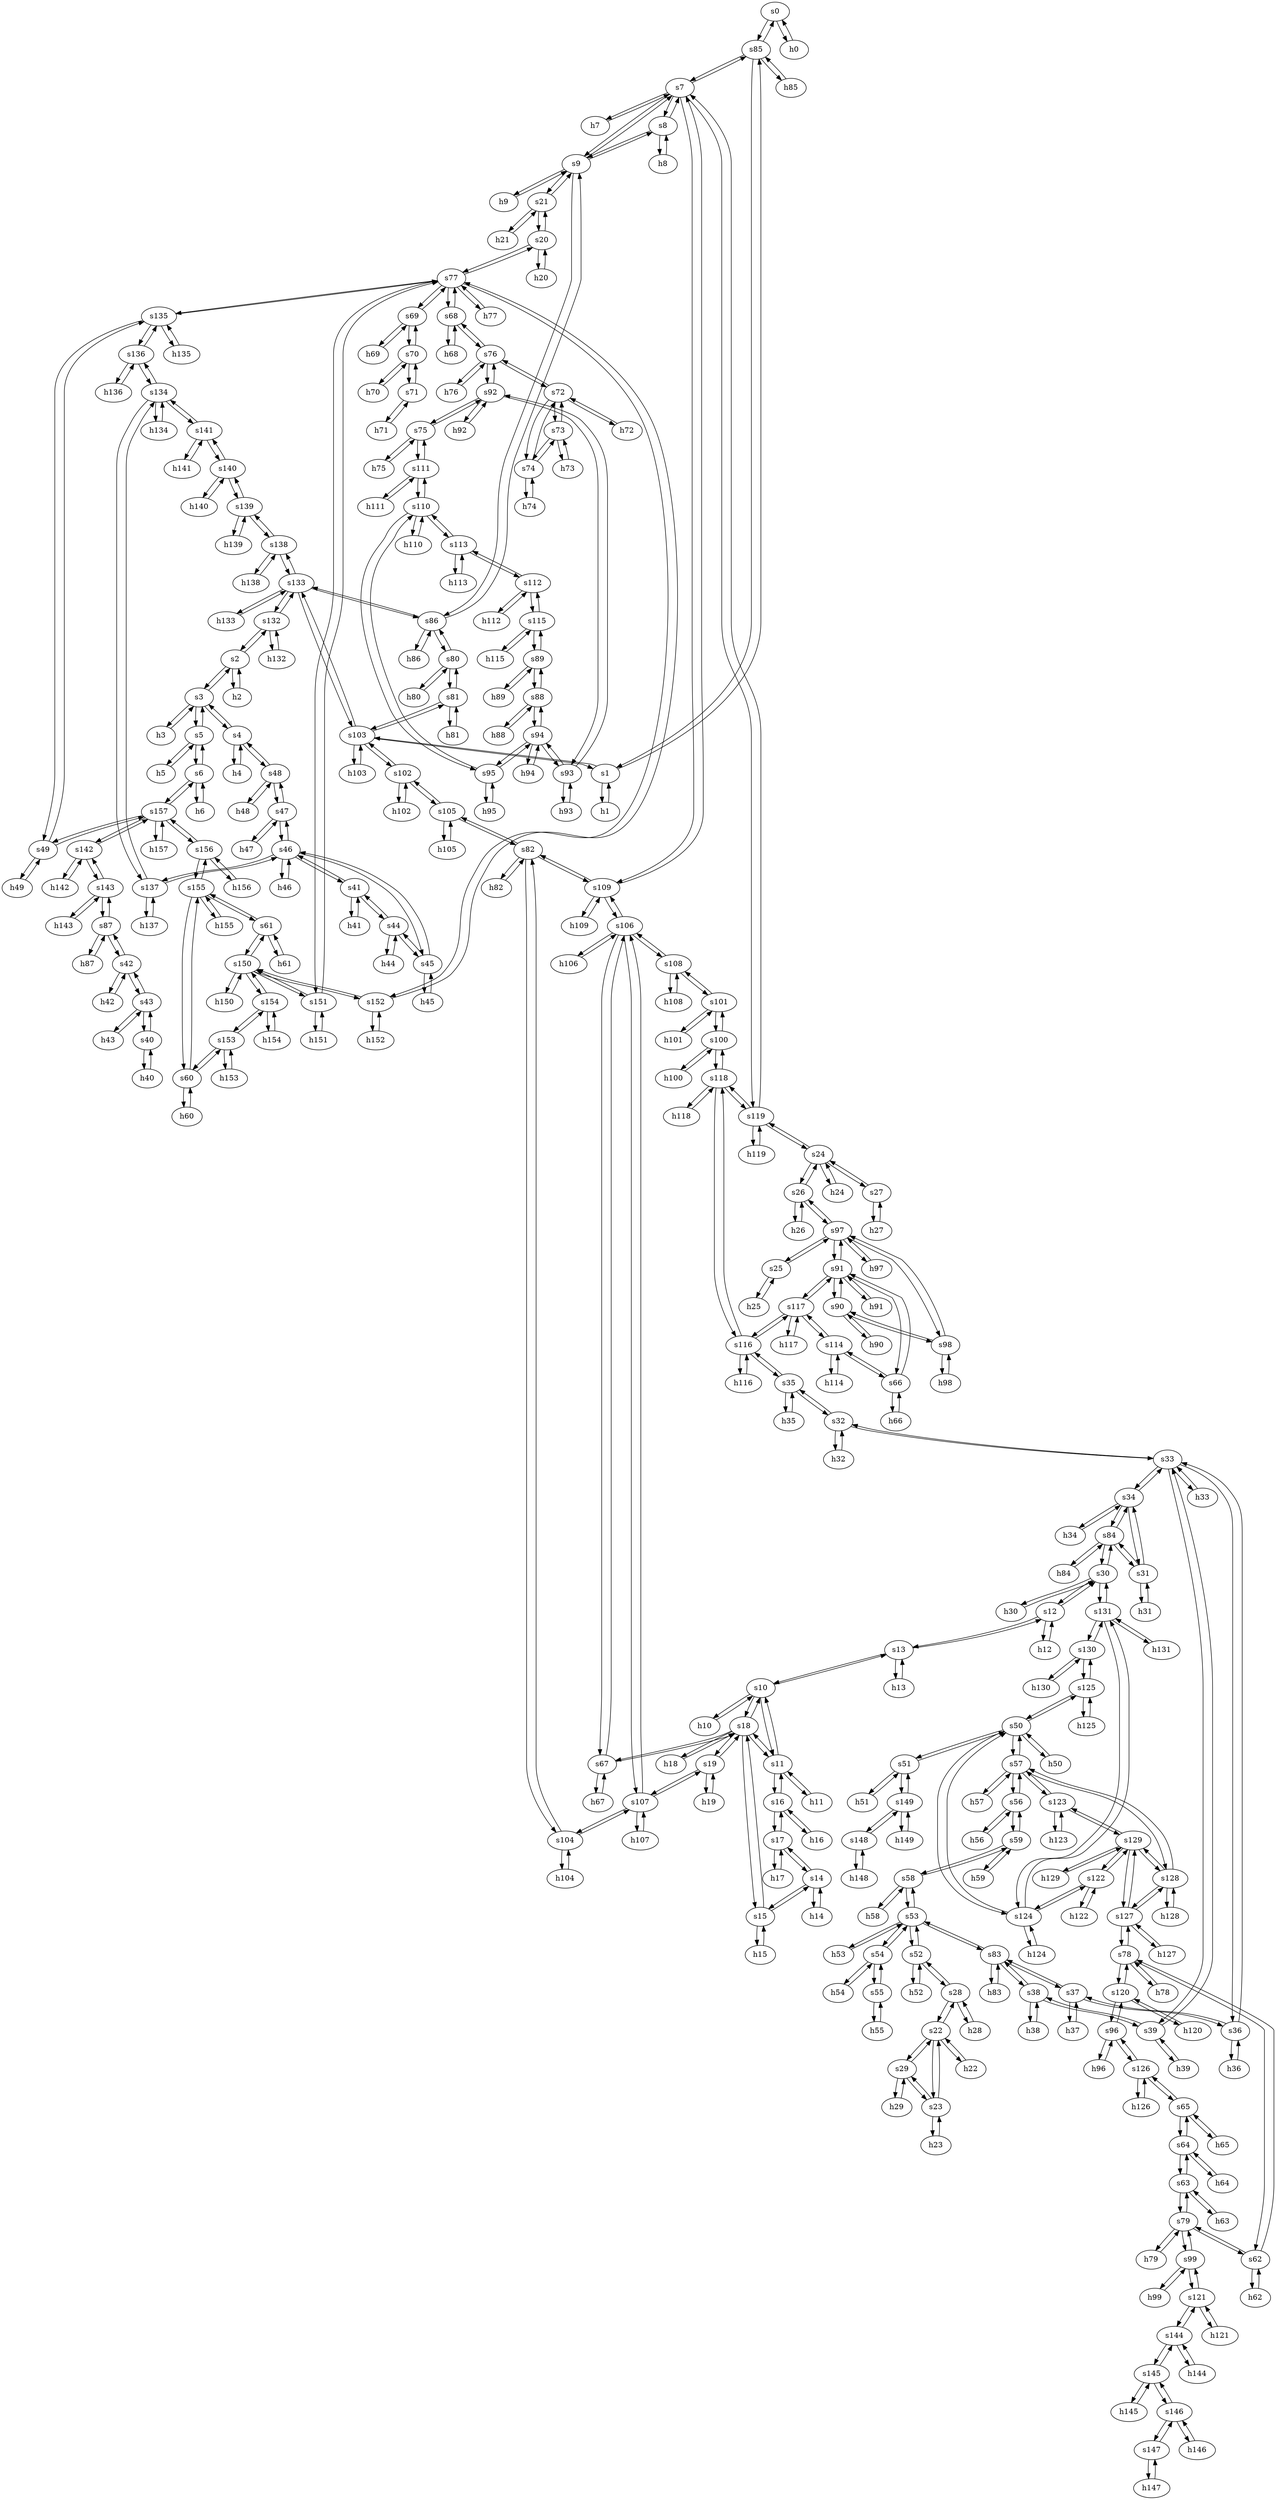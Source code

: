 strict digraph "US Carrier" {
	s0	 [id=0,
		type=switch];
	s85	 [id=85,
		type=switch];
	s0 -> s85	 [capacity="1Gbps",
		cost=1,
		dst_port=2,
		src_port=2];
	h0	 [ip="111.0.0.0",
		mac="00:00:00:00:0:0",
		type=host];
	s0 -> h0	 [capacity="1Gbps",
		cost=1,
		dst_port=1,
		src_port=1];
	h135	 [ip="111.0.135.135",
		mac="00:00:00:00:135:135",
		type=host];
	s135	 [id=135,
		type=switch];
	h135 -> s135	 [capacity="1Gbps",
		cost=1,
		dst_port=1,
		src_port=1];
	h139	 [ip="111.0.139.139",
		mac="00:00:00:00:139:139",
		type=host];
	s139	 [id=139,
		type=switch];
	h139 -> s139	 [capacity="1Gbps",
		cost=1,
		dst_port=1,
		src_port=1];
	h134	 [ip="111.0.134.134",
		mac="00:00:00:00:134:134",
		type=host];
	s134	 [id=134,
		type=switch];
	h134 -> s134	 [capacity="1Gbps",
		cost=1,
		dst_port=1,
		src_port=1];
	s7	 [id=7,
		type=switch];
	s119	 [id=119,
		type=switch];
	s7 -> s119	 [capacity="1Gbps",
		cost=1,
		dst_port=2,
		src_port=4];
	s109	 [id=109,
		type=switch];
	s7 -> s109	 [capacity="1Gbps",
		cost=1,
		dst_port=2,
		src_port=5];
	s7 -> s85	 [capacity="1Gbps",
		cost=1,
		dst_port=4,
		src_port=6];
	h7	 [ip="111.0.7.7",
		mac="00:00:00:00:7:7",
		type=host];
	s7 -> h7	 [capacity="1Gbps",
		cost=1,
		dst_port=1,
		src_port=1];
	s9	 [id=9,
		type=switch];
	s7 -> s9	 [capacity="1Gbps",
		cost=1,
		dst_port=2,
		src_port=3];
	s8	 [id=8,
		type=switch];
	s7 -> s8	 [capacity="1Gbps",
		cost=1,
		dst_port=2,
		src_port=2];
	h136	 [ip="111.0.136.136",
		mac="00:00:00:00:136:136",
		type=host];
	s136	 [id=136,
		type=switch];
	h136 -> s136	 [capacity="1Gbps",
		cost=1,
		dst_port=1,
		src_port=1];
	h137	 [ip="111.0.137.137",
		mac="00:00:00:00:137:137",
		type=host];
	s137	 [id=137,
		type=switch];
	h137 -> s137	 [capacity="1Gbps",
		cost=1,
		dst_port=1,
		src_port=1];
	h130	 [ip="111.0.130.130",
		mac="00:00:00:00:130:130",
		type=host];
	s130	 [id=130,
		type=switch];
	h130 -> s130	 [capacity="1Gbps",
		cost=1,
		dst_port=1,
		src_port=1];
	h131	 [ip="111.0.131.131",
		mac="00:00:00:00:131:131",
		type=host];
	s131	 [id=131,
		type=switch];
	h131 -> s131	 [capacity="1Gbps",
		cost=1,
		dst_port=1,
		src_port=1];
	h132	 [ip="111.0.132.132",
		mac="00:00:00:00:132:132",
		type=host];
	s132	 [id=132,
		type=switch];
	h132 -> s132	 [capacity="1Gbps",
		cost=1,
		dst_port=1,
		src_port=1];
	h20	 [ip="111.0.20.20",
		mac="00:00:00:00:20:20",
		type=host];
	s20	 [id=20,
		type=switch];
	h20 -> s20	 [capacity="1Gbps",
		cost=1,
		dst_port=1,
		src_port=1];
	h47	 [ip="111.0.47.47",
		mac="00:00:00:00:47:47",
		type=host];
	s47	 [id=47,
		type=switch];
	h47 -> s47	 [capacity="1Gbps",
		cost=1,
		dst_port=1,
		src_port=1];
	h46	 [ip="111.0.46.46",
		mac="00:00:00:00:46:46",
		type=host];
	s46	 [id=46,
		type=switch];
	h46 -> s46	 [capacity="1Gbps",
		cost=1,
		dst_port=1,
		src_port=1];
	h45	 [ip="111.0.45.45",
		mac="00:00:00:00:45:45",
		type=host];
	s45	 [id=45,
		type=switch];
	h45 -> s45	 [capacity="1Gbps",
		cost=1,
		dst_port=1,
		src_port=1];
	h44	 [ip="111.0.44.44",
		mac="00:00:00:00:44:44",
		type=host];
	s44	 [id=44,
		type=switch];
	h44 -> s44	 [capacity="1Gbps",
		cost=1,
		dst_port=1,
		src_port=1];
	h43	 [ip="111.0.43.43",
		mac="00:00:00:00:43:43",
		type=host];
	s43	 [id=43,
		type=switch];
	h43 -> s43	 [capacity="1Gbps",
		cost=1,
		dst_port=1,
		src_port=1];
	s5	 [id=5,
		type=switch];
	s3	 [id=3,
		type=switch];
	s5 -> s3	 [capacity="1Gbps",
		cost=1,
		dst_port=4,
		src_port=2];
	s6	 [id=6,
		type=switch];
	s5 -> s6	 [capacity="1Gbps",
		cost=1,
		dst_port=2,
		src_port=3];
	h5	 [ip="111.0.5.5",
		mac="00:00:00:00:5:5",
		type=host];
	s5 -> h5	 [capacity="1Gbps",
		cost=1,
		dst_port=1,
		src_port=1];
	h41	 [ip="111.0.41.41",
		mac="00:00:00:00:41:41",
		type=host];
	s41	 [id=41,
		type=switch];
	h41 -> s41	 [capacity="1Gbps",
		cost=1,
		dst_port=1,
		src_port=1];
	h40	 [ip="111.0.40.40",
		mac="00:00:00:00:40:40",
		type=host];
	s40	 [id=40,
		type=switch];
	h40 -> s40	 [capacity="1Gbps",
		cost=1,
		dst_port=1,
		src_port=1];
	h138	 [ip="111.0.138.138",
		mac="00:00:00:00:138:138",
		type=host];
	s138	 [id=138,
		type=switch];
	h138 -> s138	 [capacity="1Gbps",
		cost=1,
		dst_port=1,
		src_port=1];
	s4	 [id=4,
		type=switch];
	s4 -> s3	 [capacity="1Gbps",
		cost=1,
		dst_port=3,
		src_port=2];
	h4	 [ip="111.0.4.4",
		mac="00:00:00:00:4:4",
		type=host];
	s4 -> h4	 [capacity="1Gbps",
		cost=1,
		dst_port=1,
		src_port=1];
	s48	 [id=48,
		type=switch];
	s4 -> s48	 [capacity="1Gbps",
		cost=1,
		dst_port=2,
		src_port=3];
	h49	 [ip="111.0.49.49",
		mac="00:00:00:00:49:49",
		type=host];
	s49	 [id=49,
		type=switch];
	h49 -> s49	 [capacity="1Gbps",
		cost=1,
		dst_port=1,
		src_port=1];
	h48	 [ip="111.0.48.48",
		mac="00:00:00:00:48:48",
		type=host];
	h48 -> s48	 [capacity="1Gbps",
		cost=1,
		dst_port=1,
		src_port=1];
	h147	 [ip="111.0.147.147",
		mac="00:00:00:00:147:147",
		type=host];
	s147	 [id=147,
		type=switch];
	h147 -> s147	 [capacity="1Gbps",
		cost=1,
		dst_port=1,
		src_port=1];
	s57	 [id=57,
		type=switch];
	s56	 [id=56,
		type=switch];
	s57 -> s56	 [capacity="1Gbps",
		cost=1,
		dst_port=2,
		src_port=3];
	s50	 [id=50,
		type=switch];
	s57 -> s50	 [capacity="1Gbps",
		cost=1,
		dst_port=2,
		src_port=2];
	s123	 [id=123,
		type=switch];
	s57 -> s123	 [capacity="1Gbps",
		cost=1,
		dst_port=2,
		src_port=5];
	s128	 [id=128,
		type=switch];
	s57 -> s128	 [capacity="1Gbps",
		cost=1,
		dst_port=2,
		src_port=4];
	h57	 [ip="111.0.57.57",
		mac="00:00:00:00:57:57",
		type=host];
	s57 -> h57	 [capacity="1Gbps",
		cost=1,
		dst_port=1,
		src_port=1];
	s56 -> s57	 [capacity="1Gbps",
		cost=1,
		dst_port=3,
		src_port=2];
	s59	 [id=59,
		type=switch];
	s56 -> s59	 [capacity="1Gbps",
		cost=1,
		dst_port=2,
		src_port=3];
	h56	 [ip="111.0.56.56",
		mac="00:00:00:00:56:56",
		type=host];
	s56 -> h56	 [capacity="1Gbps",
		cost=1,
		dst_port=1,
		src_port=1];
	s55	 [id=55,
		type=switch];
	s54	 [id=54,
		type=switch];
	s55 -> s54	 [capacity="1Gbps",
		cost=1,
		dst_port=3,
		src_port=2];
	h55	 [ip="111.0.55.55",
		mac="00:00:00:00:55:55",
		type=host];
	s55 -> h55	 [capacity="1Gbps",
		cost=1,
		dst_port=1,
		src_port=1];
	s53	 [id=53,
		type=switch];
	s54 -> s53	 [capacity="1Gbps",
		cost=1,
		dst_port=5,
		src_port=2];
	h54	 [ip="111.0.54.54",
		mac="00:00:00:00:54:54",
		type=host];
	s54 -> h54	 [capacity="1Gbps",
		cost=1,
		dst_port=1,
		src_port=1];
	s54 -> s55	 [capacity="1Gbps",
		cost=1,
		dst_port=2,
		src_port=3];
	s58	 [id=58,
		type=switch];
	s53 -> s58	 [capacity="1Gbps",
		cost=1,
		dst_port=2,
		src_port=3];
	s53 -> s54	 [capacity="1Gbps",
		cost=1,
		dst_port=2,
		src_port=5];
	h53	 [ip="111.0.53.53",
		mac="00:00:00:00:53:53",
		type=host];
	s53 -> h53	 [capacity="1Gbps",
		cost=1,
		dst_port=1,
		src_port=1];
	s52	 [id=52,
		type=switch];
	s53 -> s52	 [capacity="1Gbps",
		cost=1,
		dst_port=3,
		src_port=2];
	s83	 [id=83,
		type=switch];
	s53 -> s83	 [capacity="1Gbps",
		cost=1,
		dst_port=4,
		src_port=4];
	s52 -> s53	 [capacity="1Gbps",
		cost=1,
		dst_port=2,
		src_port=3];
	h52	 [ip="111.0.52.52",
		mac="00:00:00:00:52:52",
		type=host];
	s52 -> h52	 [capacity="1Gbps",
		cost=1,
		dst_port=1,
		src_port=1];
	s28	 [id=28,
		type=switch];
	s52 -> s28	 [capacity="1Gbps",
		cost=1,
		dst_port=3,
		src_port=2];
	s51	 [id=51,
		type=switch];
	h51	 [ip="111.0.51.51",
		mac="00:00:00:00:51:51",
		type=host];
	s51 -> h51	 [capacity="1Gbps",
		cost=1,
		dst_port=1,
		src_port=1];
	s51 -> s50	 [capacity="1Gbps",
		cost=1,
		dst_port=3,
		src_port=2];
	s149	 [id=149,
		type=switch];
	s51 -> s149	 [capacity="1Gbps",
		cost=1,
		dst_port=2,
		src_port=3];
	s50 -> s57	 [capacity="1Gbps",
		cost=1,
		dst_port=2,
		src_port=2];
	s124	 [id=124,
		type=switch];
	s50 -> s124	 [capacity="1Gbps",
		cost=1,
		dst_port=2,
		src_port=4];
	s125	 [id=125,
		type=switch];
	s50 -> s125	 [capacity="1Gbps",
		cost=1,
		dst_port=2,
		src_port=5];
	h50	 [ip="111.0.50.50",
		mac="00:00:00:00:50:50",
		type=host];
	s50 -> h50	 [capacity="1Gbps",
		cost=1,
		dst_port=1,
		src_port=1];
	s50 -> s51	 [capacity="1Gbps",
		cost=1,
		dst_port=2,
		src_port=3];
	h141	 [ip="111.0.141.141",
		mac="00:00:00:00:141:141",
		type=host];
	s141	 [id=141,
		type=switch];
	h141 -> s141	 [capacity="1Gbps",
		cost=1,
		dst_port=1,
		src_port=1];
	h140	 [ip="111.0.140.140",
		mac="00:00:00:00:140:140",
		type=host];
	s140	 [id=140,
		type=switch];
	h140 -> s140	 [capacity="1Gbps",
		cost=1,
		dst_port=1,
		src_port=1];
	h143	 [ip="111.0.143.143",
		mac="00:00:00:00:143:143",
		type=host];
	s143	 [id=143,
		type=switch];
	h143 -> s143	 [capacity="1Gbps",
		cost=1,
		dst_port=1,
		src_port=1];
	h142	 [ip="111.0.142.142",
		mac="00:00:00:00:142:142",
		type=host];
	s142	 [id=142,
		type=switch];
	h142 -> s142	 [capacity="1Gbps",
		cost=1,
		dst_port=1,
		src_port=1];
	h145	 [ip="111.0.145.145",
		mac="00:00:00:00:145:145",
		type=host];
	s145	 [id=145,
		type=switch];
	h145 -> s145	 [capacity="1Gbps",
		cost=1,
		dst_port=1,
		src_port=1];
	h144	 [ip="111.0.144.144",
		mac="00:00:00:00:144:144",
		type=host];
	s144	 [id=144,
		type=switch];
	h144 -> s144	 [capacity="1Gbps",
		cost=1,
		dst_port=1,
		src_port=1];
	s59 -> s58	 [capacity="1Gbps",
		cost=1,
		dst_port=3,
		src_port=3];
	s59 -> s56	 [capacity="1Gbps",
		cost=1,
		dst_port=3,
		src_port=2];
	h59	 [ip="111.0.59.59",
		mac="00:00:00:00:59:59",
		type=host];
	s59 -> h59	 [capacity="1Gbps",
		cost=1,
		dst_port=1,
		src_port=1];
	s58 -> s59	 [capacity="1Gbps",
		cost=1,
		dst_port=3,
		src_port=3];
	s58 -> s53	 [capacity="1Gbps",
		cost=1,
		dst_port=3,
		src_port=2];
	h58	 [ip="111.0.58.58",
		mac="00:00:00:00:58:58",
		type=host];
	s58 -> h58	 [capacity="1Gbps",
		cost=1,
		dst_port=1,
		src_port=1];
	h129	 [ip="111.0.129.129",
		mac="00:00:00:00:129:129",
		type=host];
	s129	 [id=129,
		type=switch];
	h129 -> s129	 [capacity="1Gbps",
		cost=1,
		dst_port=1,
		src_port=1];
	h128	 [ip="111.0.128.128",
		mac="00:00:00:00:128:128",
		type=host];
	h128 -> s128	 [capacity="1Gbps",
		cost=1,
		dst_port=1,
		src_port=1];
	h127	 [ip="111.0.127.127",
		mac="00:00:00:00:127:127",
		type=host];
	s127	 [id=127,
		type=switch];
	h127 -> s127	 [capacity="1Gbps",
		cost=1,
		dst_port=1,
		src_port=1];
	h126	 [ip="111.0.126.126",
		mac="00:00:00:00:126:126",
		type=host];
	s126	 [id=126,
		type=switch];
	h126 -> s126	 [capacity="1Gbps",
		cost=1,
		dst_port=1,
		src_port=1];
	h125	 [ip="111.0.125.125",
		mac="00:00:00:00:125:125",
		type=host];
	h125 -> s125	 [capacity="1Gbps",
		cost=1,
		dst_port=1,
		src_port=1];
	h124	 [ip="111.0.124.124",
		mac="00:00:00:00:124:124",
		type=host];
	h124 -> s124	 [capacity="1Gbps",
		cost=1,
		dst_port=1,
		src_port=1];
	h123	 [ip="111.0.123.123",
		mac="00:00:00:00:123:123",
		type=host];
	h123 -> s123	 [capacity="1Gbps",
		cost=1,
		dst_port=1,
		src_port=1];
	h122	 [ip="111.0.122.122",
		mac="00:00:00:00:122:122",
		type=host];
	s122	 [id=122,
		type=switch];
	h122 -> s122	 [capacity="1Gbps",
		cost=1,
		dst_port=1,
		src_port=1];
	h121	 [ip="111.0.121.121",
		mac="00:00:00:00:121:121",
		type=host];
	s121	 [id=121,
		type=switch];
	h121 -> s121	 [capacity="1Gbps",
		cost=1,
		dst_port=1,
		src_port=1];
	h120	 [ip="111.0.120.120",
		mac="00:00:00:00:120:120",
		type=host];
	s120	 [id=120,
		type=switch];
	h120 -> s120	 [capacity="1Gbps",
		cost=1,
		dst_port=1,
		src_port=1];
	h54 -> s54	 [capacity="1Gbps",
		cost=1,
		dst_port=1,
		src_port=1];
	h55 -> s55	 [capacity="1Gbps",
		cost=1,
		dst_port=1,
		src_port=1];
	h56 -> s56	 [capacity="1Gbps",
		cost=1,
		dst_port=1,
		src_port=1];
	h57 -> s57	 [capacity="1Gbps",
		cost=1,
		dst_port=1,
		src_port=1];
	h50 -> s50	 [capacity="1Gbps",
		cost=1,
		dst_port=1,
		src_port=1];
	h51 -> s51	 [capacity="1Gbps",
		cost=1,
		dst_port=1,
		src_port=1];
	h52 -> s52	 [capacity="1Gbps",
		cost=1,
		dst_port=1,
		src_port=1];
	h53 -> s53	 [capacity="1Gbps",
		cost=1,
		dst_port=1,
		src_port=1];
	h133	 [ip="111.0.133.133",
		mac="00:00:00:00:133:133",
		type=host];
	s133	 [id=133,
		type=switch];
	h133 -> s133	 [capacity="1Gbps",
		cost=1,
		dst_port=1,
		src_port=1];
	h58 -> s58	 [capacity="1Gbps",
		cost=1,
		dst_port=1,
		src_port=1];
	h59 -> s59	 [capacity="1Gbps",
		cost=1,
		dst_port=1,
		src_port=1];
	s135 -> s136	 [capacity="1Gbps",
		cost=1,
		dst_port=3,
		src_port=4];
	s135 -> h135	 [capacity="1Gbps",
		cost=1,
		dst_port=1,
		src_port=1];
	s135 -> s49	 [capacity="1Gbps",
		cost=1,
		dst_port=3,
		src_port=2];
	s77	 [id=77,
		type=switch];
	s135 -> s77	 [capacity="1Gbps",
		cost=1,
		dst_port=5,
		src_port=3];
	s108	 [id=108,
		type=switch];
	s106	 [id=106,
		type=switch];
	s108 -> s106	 [capacity="1Gbps",
		cost=1,
		dst_port=4,
		src_port=3];
	s101	 [id=101,
		type=switch];
	s108 -> s101	 [capacity="1Gbps",
		cost=1,
		dst_port=3,
		src_port=2];
	h108	 [ip="111.0.108.108",
		mac="00:00:00:00:108:108",
		type=host];
	s108 -> h108	 [capacity="1Gbps",
		cost=1,
		dst_port=1,
		src_port=1];
	s109 -> s106	 [capacity="1Gbps",
		cost=1,
		dst_port=5,
		src_port=4];
	s109 -> s7	 [capacity="1Gbps",
		cost=1,
		dst_port=5,
		src_port=2];
	h109	 [ip="111.0.109.109",
		mac="00:00:00:00:109:109",
		type=host];
	s109 -> h109	 [capacity="1Gbps",
		cost=1,
		dst_port=1,
		src_port=1];
	s82	 [id=82,
		type=switch];
	s109 -> s82	 [capacity="1Gbps",
		cost=1,
		dst_port=4,
		src_port=3];
	s134 -> s137	 [capacity="1Gbps",
		cost=1,
		dst_port=3,
		src_port=3];
	s134 -> s136	 [capacity="1Gbps",
		cost=1,
		dst_port=2,
		src_port=2];
	s134 -> h134	 [capacity="1Gbps",
		cost=1,
		dst_port=1,
		src_port=1];
	s134 -> s141	 [capacity="1Gbps",
		cost=1,
		dst_port=2,
		src_port=4];
	s104	 [id=104,
		type=switch];
	h104	 [ip="111.0.104.104",
		mac="00:00:00:00:104:104",
		type=host];
	s104 -> h104	 [capacity="1Gbps",
		cost=1,
		dst_port=1,
		src_port=1];
	s107	 [id=107,
		type=switch];
	s104 -> s107	 [capacity="1Gbps",
		cost=1,
		dst_port=3,
		src_port=3];
	s104 -> s82	 [capacity="1Gbps",
		cost=1,
		dst_port=2,
		src_port=2];
	s105	 [id=105,
		type=switch];
	s102	 [id=102,
		type=switch];
	s105 -> s102	 [capacity="1Gbps",
		cost=1,
		dst_port=2,
		src_port=3];
	s105 -> s82	 [capacity="1Gbps",
		cost=1,
		dst_port=3,
		src_port=2];
	h105	 [ip="111.0.105.105",
		mac="00:00:00:00:105:105",
		type=host];
	s105 -> h105	 [capacity="1Gbps",
		cost=1,
		dst_port=1,
		src_port=1];
	s106 -> s109	 [capacity="1Gbps",
		cost=1,
		dst_port=4,
		src_port=5];
	s106 -> s108	 [capacity="1Gbps",
		cost=1,
		dst_port=3,
		src_port=4];
	s106 -> s107	 [capacity="1Gbps",
		cost=1,
		dst_port=4,
		src_port=3];
	s67	 [id=67,
		type=switch];
	s106 -> s67	 [capacity="1Gbps",
		cost=1,
		dst_port=3,
		src_port=2];
	h106	 [ip="111.0.106.106",
		mac="00:00:00:00:106:106",
		type=host];
	s106 -> h106	 [capacity="1Gbps",
		cost=1,
		dst_port=1,
		src_port=1];
	s107 -> s106	 [capacity="1Gbps",
		cost=1,
		dst_port=3,
		src_port=4];
	s107 -> s104	 [capacity="1Gbps",
		cost=1,
		dst_port=3,
		src_port=3];
	s19	 [id=19,
		type=switch];
	s107 -> s19	 [capacity="1Gbps",
		cost=1,
		dst_port=3,
		src_port=2];
	h107	 [ip="111.0.107.107",
		mac="00:00:00:00:107:107",
		type=host];
	s107 -> h107	 [capacity="1Gbps",
		cost=1,
		dst_port=1,
		src_port=1];
	s100	 [id=100,
		type=switch];
	s118	 [id=118,
		type=switch];
	s100 -> s118	 [capacity="1Gbps",
		cost=1,
		dst_port=2,
		src_port=3];
	s100 -> s101	 [capacity="1Gbps",
		cost=1,
		dst_port=2,
		src_port=2];
	h100	 [ip="111.0.100.100",
		mac="00:00:00:00:100:100",
		type=host];
	s100 -> h100	 [capacity="1Gbps",
		cost=1,
		dst_port=1,
		src_port=1];
	s101 -> s108	 [capacity="1Gbps",
		cost=1,
		dst_port=2,
		src_port=3];
	h101	 [ip="111.0.101.101",
		mac="00:00:00:00:101:101",
		type=host];
	s101 -> h101	 [capacity="1Gbps",
		cost=1,
		dst_port=1,
		src_port=1];
	s101 -> s100	 [capacity="1Gbps",
		cost=1,
		dst_port=2,
		src_port=2];
	s102 -> s105	 [capacity="1Gbps",
		cost=1,
		dst_port=3,
		src_port=2];
	h102	 [ip="111.0.102.102",
		mac="00:00:00:00:102:102",
		type=host];
	s102 -> h102	 [capacity="1Gbps",
		cost=1,
		dst_port=1,
		src_port=1];
	s103	 [id=103,
		type=switch];
	s102 -> s103	 [capacity="1Gbps",
		cost=1,
		dst_port=4,
		src_port=3];
	s1	 [id=1,
		type=switch];
	s103 -> s1	 [capacity="1Gbps",
		cost=1,
		dst_port=3,
		src_port=2];
	s103 -> s102	 [capacity="1Gbps",
		cost=1,
		dst_port=3,
		src_port=4];
	s103 -> s133	 [capacity="1Gbps",
		cost=1,
		dst_port=3,
		src_port=5];
	s81	 [id=81,
		type=switch];
	s103 -> s81	 [capacity="1Gbps",
		cost=1,
		dst_port=3,
		src_port=3];
	h103	 [ip="111.0.103.103",
		mac="00:00:00:00:103:103",
		type=host];
	s103 -> h103	 [capacity="1Gbps",
		cost=1,
		dst_port=1,
		src_port=1];
	s44 -> s45	 [capacity="1Gbps",
		cost=1,
		dst_port=2,
		src_port=3];
	s44 -> s41	 [capacity="1Gbps",
		cost=1,
		dst_port=2,
		src_port=2];
	s44 -> h44	 [capacity="1Gbps",
		cost=1,
		dst_port=1,
		src_port=1];
	h24	 [ip="111.0.24.24",
		mac="00:00:00:00:24:24",
		type=host];
	s24	 [id=24,
		type=switch];
	h24 -> s24	 [capacity="1Gbps",
		cost=1,
		dst_port=1,
		src_port=1];
	s46 -> s47	 [capacity="1Gbps",
		cost=1,
		dst_port=2,
		src_port=5];
	s46 -> s45	 [capacity="1Gbps",
		cost=1,
		dst_port=3,
		src_port=3];
	s46 -> s137	 [capacity="1Gbps",
		cost=1,
		dst_port=2,
		src_port=4];
	s46 -> s41	 [capacity="1Gbps",
		cost=1,
		dst_port=3,
		src_port=2];
	s46 -> h46	 [capacity="1Gbps",
		cost=1,
		dst_port=1,
		src_port=1];
	s47 -> h47	 [capacity="1Gbps",
		cost=1,
		dst_port=1,
		src_port=1];
	s47 -> s46	 [capacity="1Gbps",
		cost=1,
		dst_port=5,
		src_port=2];
	s47 -> s48	 [capacity="1Gbps",
		cost=1,
		dst_port=3,
		src_port=3];
	s40 -> h40	 [capacity="1Gbps",
		cost=1,
		dst_port=1,
		src_port=1];
	s40 -> s43	 [capacity="1Gbps",
		cost=1,
		dst_port=2,
		src_port=2];
	s41 -> h41	 [capacity="1Gbps",
		cost=1,
		dst_port=1,
		src_port=1];
	s41 -> s46	 [capacity="1Gbps",
		cost=1,
		dst_port=2,
		src_port=3];
	s41 -> s44	 [capacity="1Gbps",
		cost=1,
		dst_port=2,
		src_port=2];
	s42	 [id=42,
		type=switch];
	s42 -> s43	 [capacity="1Gbps",
		cost=1,
		dst_port=3,
		src_port=2];
	h42	 [ip="111.0.42.42",
		mac="00:00:00:00:42:42",
		type=host];
	s42 -> h42	 [capacity="1Gbps",
		cost=1,
		dst_port=1,
		src_port=1];
	s87	 [id=87,
		type=switch];
	s42 -> s87	 [capacity="1Gbps",
		cost=1,
		dst_port=2,
		src_port=3];
	s43 -> s42	 [capacity="1Gbps",
		cost=1,
		dst_port=2,
		src_port=3];
	s43 -> s40	 [capacity="1Gbps",
		cost=1,
		dst_port=2,
		src_port=2];
	s43 -> h43	 [capacity="1Gbps",
		cost=1,
		dst_port=1,
		src_port=1];
	s131 -> h131	 [capacity="1Gbps",
		cost=1,
		dst_port=1,
		src_port=1];
	s131 -> s124	 [capacity="1Gbps",
		cost=1,
		dst_port=4,
		src_port=3];
	s30	 [id=30,
		type=switch];
	s131 -> s30	 [capacity="1Gbps",
		cost=1,
		dst_port=4,
		src_port=2];
	s131 -> s130	 [capacity="1Gbps",
		cost=1,
		dst_port=3,
		src_port=4];
	s48 -> s47	 [capacity="1Gbps",
		cost=1,
		dst_port=3,
		src_port=3];
	s48 -> s4	 [capacity="1Gbps",
		cost=1,
		dst_port=3,
		src_port=2];
	s48 -> h48	 [capacity="1Gbps",
		cost=1,
		dst_port=1,
		src_port=1];
	s49 -> s135	 [capacity="1Gbps",
		cost=1,
		dst_port=2,
		src_port=3];
	s49 -> h49	 [capacity="1Gbps",
		cost=1,
		dst_port=1,
		src_port=1];
	s157	 [id=157,
		type=switch];
	s49 -> s157	 [capacity="1Gbps",
		cost=1,
		dst_port=3,
		src_port=2];
	h42 -> s42	 [capacity="1Gbps",
		cost=1,
		dst_port=1,
		src_port=1];
	h118	 [ip="111.0.118.118",
		mac="00:00:00:00:118:118",
		type=host];
	h118 -> s118	 [capacity="1Gbps",
		cost=1,
		dst_port=1,
		src_port=1];
	h119	 [ip="111.0.119.119",
		mac="00:00:00:00:119:119",
		type=host];
	h119 -> s119	 [capacity="1Gbps",
		cost=1,
		dst_port=1,
		src_port=1];
	s133 -> s138	 [capacity="1Gbps",
		cost=1,
		dst_port=2,
		src_port=5];
	s133 -> h133	 [capacity="1Gbps",
		cost=1,
		dst_port=1,
		src_port=1];
	s133 -> s132	 [capacity="1Gbps",
		cost=1,
		dst_port=3,
		src_port=4];
	s86	 [id=86,
		type=switch];
	s133 -> s86	 [capacity="1Gbps",
		cost=1,
		dst_port=4,
		src_port=2];
	s133 -> s103	 [capacity="1Gbps",
		cost=1,
		dst_port=5,
		src_port=3];
	h112	 [ip="111.0.112.112",
		mac="00:00:00:00:112:112",
		type=host];
	s112	 [id=112,
		type=switch];
	h112 -> s112	 [capacity="1Gbps",
		cost=1,
		dst_port=1,
		src_port=1];
	h113	 [ip="111.0.113.113",
		mac="00:00:00:00:113:113",
		type=host];
	s113	 [id=113,
		type=switch];
	h113 -> s113	 [capacity="1Gbps",
		cost=1,
		dst_port=1,
		src_port=1];
	h110	 [ip="111.0.110.110",
		mac="00:00:00:00:110:110",
		type=host];
	s110	 [id=110,
		type=switch];
	h110 -> s110	 [capacity="1Gbps",
		cost=1,
		dst_port=1,
		src_port=1];
	h111	 [ip="111.0.111.111",
		mac="00:00:00:00:111:111",
		type=host];
	s111	 [id=111,
		type=switch];
	h111 -> s111	 [capacity="1Gbps",
		cost=1,
		dst_port=1,
		src_port=1];
	h116	 [ip="111.0.116.116",
		mac="00:00:00:00:116:116",
		type=host];
	s116	 [id=116,
		type=switch];
	h116 -> s116	 [capacity="1Gbps",
		cost=1,
		dst_port=1,
		src_port=1];
	h117	 [ip="111.0.117.117",
		mac="00:00:00:00:117:117",
		type=host];
	s117	 [id=117,
		type=switch];
	h117 -> s117	 [capacity="1Gbps",
		cost=1,
		dst_port=1,
		src_port=1];
	h114	 [ip="111.0.114.114",
		mac="00:00:00:00:114:114",
		type=host];
	s114	 [id=114,
		type=switch];
	h114 -> s114	 [capacity="1Gbps",
		cost=1,
		dst_port=1,
		src_port=1];
	h115	 [ip="111.0.115.115",
		mac="00:00:00:00:115:115",
		type=host];
	s115	 [id=115,
		type=switch];
	h115 -> s115	 [capacity="1Gbps",
		cost=1,
		dst_port=1,
		src_port=1];
	h69	 [ip="111.0.69.69",
		mac="00:00:00:00:69:69",
		type=host];
	s69	 [id=69,
		type=switch];
	h69 -> s69	 [capacity="1Gbps",
		cost=1,
		dst_port=1,
		src_port=1];
	h68	 [ip="111.0.68.68",
		mac="00:00:00:00:68:68",
		type=host];
	s68	 [id=68,
		type=switch];
	h68 -> s68	 [capacity="1Gbps",
		cost=1,
		dst_port=1,
		src_port=1];
	s137 -> h137	 [capacity="1Gbps",
		cost=1,
		dst_port=1,
		src_port=1];
	s137 -> s134	 [capacity="1Gbps",
		cost=1,
		dst_port=3,
		src_port=3];
	s137 -> s46	 [capacity="1Gbps",
		cost=1,
		dst_port=4,
		src_port=2];
	h61	 [ip="111.0.61.61",
		mac="00:00:00:00:61:61",
		type=host];
	s61	 [id=61,
		type=switch];
	h61 -> s61	 [capacity="1Gbps",
		cost=1,
		dst_port=1,
		src_port=1];
	h60	 [ip="111.0.60.60",
		mac="00:00:00:00:60:60",
		type=host];
	s60	 [id=60,
		type=switch];
	h60 -> s60	 [capacity="1Gbps",
		cost=1,
		dst_port=1,
		src_port=1];
	h63	 [ip="111.0.63.63",
		mac="00:00:00:00:63:63",
		type=host];
	s63	 [id=63,
		type=switch];
	h63 -> s63	 [capacity="1Gbps",
		cost=1,
		dst_port=1,
		src_port=1];
	h62	 [ip="111.0.62.62",
		mac="00:00:00:00:62:62",
		type=host];
	s62	 [id=62,
		type=switch];
	h62 -> s62	 [capacity="1Gbps",
		cost=1,
		dst_port=1,
		src_port=1];
	h65	 [ip="111.0.65.65",
		mac="00:00:00:00:65:65",
		type=host];
	s65	 [id=65,
		type=switch];
	h65 -> s65	 [capacity="1Gbps",
		cost=1,
		dst_port=1,
		src_port=1];
	h64	 [ip="111.0.64.64",
		mac="00:00:00:00:64:64",
		type=host];
	s64	 [id=64,
		type=switch];
	h64 -> s64	 [capacity="1Gbps",
		cost=1,
		dst_port=1,
		src_port=1];
	h67	 [ip="111.0.67.67",
		mac="00:00:00:00:67:67",
		type=host];
	h67 -> s67	 [capacity="1Gbps",
		cost=1,
		dst_port=1,
		src_port=1];
	h66	 [ip="111.0.66.66",
		mac="00:00:00:00:66:66",
		type=host];
	s66	 [id=66,
		type=switch];
	h66 -> s66	 [capacity="1Gbps",
		cost=1,
		dst_port=1,
		src_port=1];
	s119 -> s7	 [capacity="1Gbps",
		cost=1,
		dst_port=4,
		src_port=2];
	s119 -> h119	 [capacity="1Gbps",
		cost=1,
		dst_port=1,
		src_port=1];
	s119 -> s118	 [capacity="1Gbps",
		cost=1,
		dst_port=4,
		src_port=4];
	s119 -> s24	 [capacity="1Gbps",
		cost=1,
		dst_port=4,
		src_port=3];
	s45 -> h45	 [capacity="1Gbps",
		cost=1,
		dst_port=1,
		src_port=1];
	s45 -> s46	 [capacity="1Gbps",
		cost=1,
		dst_port=3,
		src_port=3];
	s45 -> s44	 [capacity="1Gbps",
		cost=1,
		dst_port=3,
		src_port=2];
	s117 -> s116	 [capacity="1Gbps",
		cost=1,
		dst_port=3,
		src_port=4];
	s91	 [id=91,
		type=switch];
	s117 -> s91	 [capacity="1Gbps",
		cost=1,
		dst_port=5,
		src_port=2];
	s117 -> h117	 [capacity="1Gbps",
		cost=1,
		dst_port=1,
		src_port=1];
	s117 -> s114	 [capacity="1Gbps",
		cost=1,
		dst_port=3,
		src_port=3];
	s116 -> s117	 [capacity="1Gbps",
		cost=1,
		dst_port=4,
		src_port=3];
	s116 -> s118	 [capacity="1Gbps",
		cost=1,
		dst_port=3,
		src_port=4];
	s116 -> h116	 [capacity="1Gbps",
		cost=1,
		dst_port=1,
		src_port=1];
	s35	 [id=35,
		type=switch];
	s116 -> s35	 [capacity="1Gbps",
		cost=1,
		dst_port=3,
		src_port=2];
	s115 -> s112	 [capacity="1Gbps",
		cost=1,
		dst_port=3,
		src_port=3];
	s115 -> h115	 [capacity="1Gbps",
		cost=1,
		dst_port=1,
		src_port=1];
	s89	 [id=89,
		type=switch];
	s115 -> s89	 [capacity="1Gbps",
		cost=1,
		dst_port=3,
		src_port=2];
	s114 -> s117	 [capacity="1Gbps",
		cost=1,
		dst_port=3,
		src_port=3];
	s114 -> s66	 [capacity="1Gbps",
		cost=1,
		dst_port=2,
		src_port=2];
	s114 -> h114	 [capacity="1Gbps",
		cost=1,
		dst_port=1,
		src_port=1];
	s113 -> s112	 [capacity="1Gbps",
		cost=1,
		dst_port=2,
		src_port=3];
	s113 -> s110	 [capacity="1Gbps",
		cost=1,
		dst_port=3,
		src_port=2];
	s113 -> h113	 [capacity="1Gbps",
		cost=1,
		dst_port=1,
		src_port=1];
	s112 -> s113	 [capacity="1Gbps",
		cost=1,
		dst_port=3,
		src_port=2];
	s112 -> s115	 [capacity="1Gbps",
		cost=1,
		dst_port=3,
		src_port=3];
	s112 -> h112	 [capacity="1Gbps",
		cost=1,
		dst_port=1,
		src_port=1];
	s75	 [id=75,
		type=switch];
	s111 -> s75	 [capacity="1Gbps",
		cost=1,
		dst_port=3,
		src_port=2];
	s111 -> h111	 [capacity="1Gbps",
		cost=1,
		dst_port=1,
		src_port=1];
	s111 -> s110	 [capacity="1Gbps",
		cost=1,
		dst_port=4,
		src_port=3];
	s110 -> s113	 [capacity="1Gbps",
		cost=1,
		dst_port=2,
		src_port=3];
	s95	 [id=95,
		type=switch];
	s110 -> s95	 [capacity="1Gbps",
		cost=1,
		dst_port=3,
		src_port=2];
	s110 -> h110	 [capacity="1Gbps",
		cost=1,
		dst_port=1,
		src_port=1];
	s110 -> s111	 [capacity="1Gbps",
		cost=1,
		dst_port=3,
		src_port=4];
	s79	 [id=79,
		type=switch];
	s99	 [id=99,
		type=switch];
	s79 -> s99	 [capacity="1Gbps",
		cost=1,
		dst_port=2,
		src_port=4];
	s79 -> s62	 [capacity="1Gbps",
		cost=1,
		dst_port=3,
		src_port=2];
	h79	 [ip="111.0.79.79",
		mac="00:00:00:00:79:79",
		type=host];
	s79 -> h79	 [capacity="1Gbps",
		cost=1,
		dst_port=1,
		src_port=1];
	s79 -> s63	 [capacity="1Gbps",
		cost=1,
		dst_port=3,
		src_port=3];
	s78	 [id=78,
		type=switch];
	h78	 [ip="111.0.78.78",
		mac="00:00:00:00:78:78",
		type=host];
	s78 -> h78	 [capacity="1Gbps",
		cost=1,
		dst_port=1,
		src_port=1];
	s78 -> s120	 [capacity="1Gbps",
		cost=1,
		dst_port=2,
		src_port=3];
	s78 -> s62	 [capacity="1Gbps",
		cost=1,
		dst_port=2,
		src_port=2];
	s78 -> s127	 [capacity="1Gbps",
		cost=1,
		dst_port=2,
		src_port=4];
	s71	 [id=71,
		type=switch];
	h71	 [ip="111.0.71.71",
		mac="00:00:00:00:71:71",
		type=host];
	s71 -> h71	 [capacity="1Gbps",
		cost=1,
		dst_port=1,
		src_port=1];
	s70	 [id=70,
		type=switch];
	s71 -> s70	 [capacity="1Gbps",
		cost=1,
		dst_port=3,
		src_port=2];
	s70 -> s69	 [capacity="1Gbps",
		cost=1,
		dst_port=3,
		src_port=2];
	h70	 [ip="111.0.70.70",
		mac="00:00:00:00:70:70",
		type=host];
	s70 -> h70	 [capacity="1Gbps",
		cost=1,
		dst_port=1,
		src_port=1];
	s70 -> s71	 [capacity="1Gbps",
		cost=1,
		dst_port=2,
		src_port=3];
	s73	 [id=73,
		type=switch];
	s72	 [id=72,
		type=switch];
	s73 -> s72	 [capacity="1Gbps",
		cost=1,
		dst_port=2,
		src_port=2];
	s74	 [id=74,
		type=switch];
	s73 -> s74	 [capacity="1Gbps",
		cost=1,
		dst_port=3,
		src_port=3];
	h73	 [ip="111.0.73.73",
		mac="00:00:00:00:73:73",
		type=host];
	s73 -> h73	 [capacity="1Gbps",
		cost=1,
		dst_port=1,
		src_port=1];
	s72 -> s74	 [capacity="1Gbps",
		cost=1,
		dst_port=2,
		src_port=3];
	s76	 [id=76,
		type=switch];
	s72 -> s76	 [capacity="1Gbps",
		cost=1,
		dst_port=3,
		src_port=4];
	h72	 [ip="111.0.72.72",
		mac="00:00:00:00:72:72",
		type=host];
	s72 -> h72	 [capacity="1Gbps",
		cost=1,
		dst_port=1,
		src_port=1];
	s72 -> s73	 [capacity="1Gbps",
		cost=1,
		dst_port=2,
		src_port=2];
	s75 -> s111	 [capacity="1Gbps",
		cost=1,
		dst_port=2,
		src_port=3];
	s92	 [id=92,
		type=switch];
	s75 -> s92	 [capacity="1Gbps",
		cost=1,
		dst_port=2,
		src_port=2];
	h75	 [ip="111.0.75.75",
		mac="00:00:00:00:75:75",
		type=host];
	s75 -> h75	 [capacity="1Gbps",
		cost=1,
		dst_port=1,
		src_port=1];
	s74 -> s72	 [capacity="1Gbps",
		cost=1,
		dst_port=3,
		src_port=2];
	h74	 [ip="111.0.74.74",
		mac="00:00:00:00:74:74",
		type=host];
	s74 -> h74	 [capacity="1Gbps",
		cost=1,
		dst_port=1,
		src_port=1];
	s74 -> s73	 [capacity="1Gbps",
		cost=1,
		dst_port=3,
		src_port=3];
	s77 -> s69	 [capacity="1Gbps",
		cost=1,
		dst_port=2,
		src_port=4];
	s77 -> s20	 [capacity="1Gbps",
		cost=1,
		dst_port=3,
		src_port=2];
	s77 -> s68	 [capacity="1Gbps",
		cost=1,
		dst_port=3,
		src_port=3];
	h77	 [ip="111.0.77.77",
		mac="00:00:00:00:77:77",
		type=host];
	s77 -> h77	 [capacity="1Gbps",
		cost=1,
		dst_port=1,
		src_port=1];
	s77 -> s135	 [capacity="1Gbps",
		cost=1,
		dst_port=3,
		src_port=5];
	s152	 [id=152,
		type=switch];
	s77 -> s152	 [capacity="1Gbps",
		cost=1,
		dst_port=2,
		src_port=7];
	s151	 [id=151,
		type=switch];
	s77 -> s151	 [capacity="1Gbps",
		cost=1,
		dst_port=2,
		src_port=6];
	s76 -> s68	 [capacity="1Gbps",
		cost=1,
		dst_port=2,
		src_port=2];
	s76 -> s72	 [capacity="1Gbps",
		cost=1,
		dst_port=4,
		src_port=3];
	h76	 [ip="111.0.76.76",
		mac="00:00:00:00:76:76",
		type=host];
	s76 -> h76	 [capacity="1Gbps",
		cost=1,
		dst_port=1,
		src_port=1];
	s76 -> s92	 [capacity="1Gbps",
		cost=1,
		dst_port=3,
		src_port=4];
	s19 -> s107	 [capacity="1Gbps",
		cost=1,
		dst_port=2,
		src_port=3];
	h19	 [ip="111.0.19.19",
		mac="00:00:00:00:19:19",
		type=host];
	s19 -> h19	 [capacity="1Gbps",
		cost=1,
		dst_port=1,
		src_port=1];
	s18	 [id=18,
		type=switch];
	s19 -> s18	 [capacity="1Gbps",
		cost=1,
		dst_port=6,
		src_port=2];
	s10	 [id=10,
		type=switch];
	s18 -> s10	 [capacity="1Gbps",
		cost=1,
		dst_port=2,
		src_port=2];
	h18	 [ip="111.0.18.18",
		mac="00:00:00:00:18:18",
		type=host];
	s18 -> h18	 [capacity="1Gbps",
		cost=1,
		dst_port=1,
		src_port=1];
	s18 -> s67	 [capacity="1Gbps",
		cost=1,
		dst_port=2,
		src_port=5];
	s18 -> s19	 [capacity="1Gbps",
		cost=1,
		dst_port=2,
		src_port=6];
	s15	 [id=15,
		type=switch];
	s18 -> s15	 [capacity="1Gbps",
		cost=1,
		dst_port=3,
		src_port=4];
	s11	 [id=11,
		type=switch];
	s18 -> s11	 [capacity="1Gbps",
		cost=1,
		dst_port=4,
		src_port=3];
	s13	 [id=13,
		type=switch];
	s13 -> s10	 [capacity="1Gbps",
		cost=1,
		dst_port=4,
		src_port=2];
	s12	 [id=12,
		type=switch];
	s13 -> s12	 [capacity="1Gbps",
		cost=1,
		dst_port=2,
		src_port=3];
	h13	 [ip="111.0.13.13",
		mac="00:00:00:00:13:13",
		type=host];
	s13 -> h13	 [capacity="1Gbps",
		cost=1,
		dst_port=1,
		src_port=1];
	s12 -> s30	 [capacity="1Gbps",
		cost=1,
		dst_port=2,
		src_port=3];
	s12 -> s13	 [capacity="1Gbps",
		cost=1,
		dst_port=3,
		src_port=2];
	h12	 [ip="111.0.12.12",
		mac="00:00:00:00:12:12",
		type=host];
	s12 -> h12	 [capacity="1Gbps",
		cost=1,
		dst_port=1,
		src_port=1];
	s11 -> s10	 [capacity="1Gbps",
		cost=1,
		dst_port=3,
		src_port=2];
	s11 -> s18	 [capacity="1Gbps",
		cost=1,
		dst_port=3,
		src_port=4];
	s16	 [id=16,
		type=switch];
	s11 -> s16	 [capacity="1Gbps",
		cost=1,
		dst_port=2,
		src_port=3];
	h11	 [ip="111.0.11.11",
		mac="00:00:00:00:11:11",
		type=host];
	s11 -> h11	 [capacity="1Gbps",
		cost=1,
		dst_port=1,
		src_port=1];
	s10 -> s18	 [capacity="1Gbps",
		cost=1,
		dst_port=2,
		src_port=2];
	s10 -> s13	 [capacity="1Gbps",
		cost=1,
		dst_port=2,
		src_port=4];
	h10	 [ip="111.0.10.10",
		mac="00:00:00:00:10:10",
		type=host];
	s10 -> h10	 [capacity="1Gbps",
		cost=1,
		dst_port=1,
		src_port=1];
	s10 -> s11	 [capacity="1Gbps",
		cost=1,
		dst_port=2,
		src_port=3];
	s17	 [id=17,
		type=switch];
	h17	 [ip="111.0.17.17",
		mac="00:00:00:00:17:17",
		type=host];
	s17 -> h17	 [capacity="1Gbps",
		cost=1,
		dst_port=1,
		src_port=1];
	s14	 [id=14,
		type=switch];
	s17 -> s14	 [capacity="1Gbps",
		cost=1,
		dst_port=2,
		src_port=2];
	s17 -> s16	 [capacity="1Gbps",
		cost=1,
		dst_port=3,
		src_port=3];
	h16	 [ip="111.0.16.16",
		mac="00:00:00:00:16:16",
		type=host];
	s16 -> h16	 [capacity="1Gbps",
		cost=1,
		dst_port=1,
		src_port=1];
	s16 -> s17	 [capacity="1Gbps",
		cost=1,
		dst_port=3,
		src_port=3];
	s16 -> s11	 [capacity="1Gbps",
		cost=1,
		dst_port=3,
		src_port=2];
	h15	 [ip="111.0.15.15",
		mac="00:00:00:00:15:15",
		type=host];
	s15 -> h15	 [capacity="1Gbps",
		cost=1,
		dst_port=1,
		src_port=1];
	s15 -> s14	 [capacity="1Gbps",
		cost=1,
		dst_port=3,
		src_port=2];
	s15 -> s18	 [capacity="1Gbps",
		cost=1,
		dst_port=4,
		src_port=3];
	h14	 [ip="111.0.14.14",
		mac="00:00:00:00:14:14",
		type=host];
	s14 -> h14	 [capacity="1Gbps",
		cost=1,
		dst_port=1,
		src_port=1];
	s14 -> s17	 [capacity="1Gbps",
		cost=1,
		dst_port=2,
		src_port=2];
	s14 -> s15	 [capacity="1Gbps",
		cost=1,
		dst_port=2,
		src_port=3];
	s93	 [id=93,
		type=switch];
	s94	 [id=94,
		type=switch];
	s93 -> s94	 [capacity="1Gbps",
		cost=1,
		dst_port=3,
		src_port=3];
	s93 -> s92	 [capacity="1Gbps",
		cost=1,
		dst_port=4,
		src_port=2];
	h93	 [ip="111.0.93.93",
		mac="00:00:00:00:93:93",
		type=host];
	s93 -> h93	 [capacity="1Gbps",
		cost=1,
		dst_port=1,
		src_port=1];
	s92 -> s75	 [capacity="1Gbps",
		cost=1,
		dst_port=2,
		src_port=2];
	h92	 [ip="111.0.92.92",
		mac="00:00:00:00:92:92",
		type=host];
	s92 -> h92	 [capacity="1Gbps",
		cost=1,
		dst_port=1,
		src_port=1];
	s92 -> s76	 [capacity="1Gbps",
		cost=1,
		dst_port=4,
		src_port=3];
	s92 -> s93	 [capacity="1Gbps",
		cost=1,
		dst_port=2,
		src_port=4];
	h91	 [ip="111.0.91.91",
		mac="00:00:00:00:91:91",
		type=host];
	s91 -> h91	 [capacity="1Gbps",
		cost=1,
		dst_port=1,
		src_port=1];
	s90	 [id=90,
		type=switch];
	s91 -> s90	 [capacity="1Gbps",
		cost=1,
		dst_port=3,
		src_port=3];
	s91 -> s117	 [capacity="1Gbps",
		cost=1,
		dst_port=2,
		src_port=5];
	s91 -> s66	 [capacity="1Gbps",
		cost=1,
		dst_port=3,
		src_port=2];
	s97	 [id=97,
		type=switch];
	s91 -> s97	 [capacity="1Gbps",
		cost=1,
		dst_port=4,
		src_port=4];
	h90	 [ip="111.0.90.90",
		mac="00:00:00:00:90:90",
		type=host];
	s90 -> h90	 [capacity="1Gbps",
		cost=1,
		dst_port=1,
		src_port=1];
	s98	 [id=98,
		type=switch];
	s90 -> s98	 [capacity="1Gbps",
		cost=1,
		dst_port=2,
		src_port=2];
	s90 -> s91	 [capacity="1Gbps",
		cost=1,
		dst_port=3,
		src_port=3];
	h97	 [ip="111.0.97.97",
		mac="00:00:00:00:97:97",
		type=host];
	s97 -> h97	 [capacity="1Gbps",
		cost=1,
		dst_port=1,
		src_port=1];
	s26	 [id=26,
		type=switch];
	s97 -> s26	 [capacity="1Gbps",
		cost=1,
		dst_port=3,
		src_port=3];
	s97 -> s98	 [capacity="1Gbps",
		cost=1,
		dst_port=3,
		src_port=5];
	s97 -> s91	 [capacity="1Gbps",
		cost=1,
		dst_port=4,
		src_port=4];
	s25	 [id=25,
		type=switch];
	s97 -> s25	 [capacity="1Gbps",
		cost=1,
		dst_port=2,
		src_port=2];
	s96	 [id=96,
		type=switch];
	h96	 [ip="111.0.96.96",
		mac="00:00:00:00:96:96",
		type=host];
	s96 -> h96	 [capacity="1Gbps",
		cost=1,
		dst_port=1,
		src_port=1];
	s96 -> s120	 [capacity="1Gbps",
		cost=1,
		dst_port=3,
		src_port=2];
	s96 -> s126	 [capacity="1Gbps",
		cost=1,
		dst_port=3,
		src_port=3];
	h78 -> s78	 [capacity="1Gbps",
		cost=1,
		dst_port=1,
		src_port=1];
	h79 -> s79	 [capacity="1Gbps",
		cost=1,
		dst_port=1,
		src_port=1];
	h76 -> s76	 [capacity="1Gbps",
		cost=1,
		dst_port=1,
		src_port=1];
	h77 -> s77	 [capacity="1Gbps",
		cost=1,
		dst_port=1,
		src_port=1];
	h74 -> s74	 [capacity="1Gbps",
		cost=1,
		dst_port=1,
		src_port=1];
	h75 -> s75	 [capacity="1Gbps",
		cost=1,
		dst_port=1,
		src_port=1];
	h72 -> s72	 [capacity="1Gbps",
		cost=1,
		dst_port=1,
		src_port=1];
	h73 -> s73	 [capacity="1Gbps",
		cost=1,
		dst_port=1,
		src_port=1];
	h70 -> s70	 [capacity="1Gbps",
		cost=1,
		dst_port=1,
		src_port=1];
	h71 -> s71	 [capacity="1Gbps",
		cost=1,
		dst_port=1,
		src_port=1];
	s128 -> s57	 [capacity="1Gbps",
		cost=1,
		dst_port=4,
		src_port=2];
	s128 -> s129	 [capacity="1Gbps",
		cost=1,
		dst_port=5,
		src_port=4];
	s128 -> h128	 [capacity="1Gbps",
		cost=1,
		dst_port=1,
		src_port=1];
	s128 -> s127	 [capacity="1Gbps",
		cost=1,
		dst_port=3,
		src_port=3];
	s129 -> s122	 [capacity="1Gbps",
		cost=1,
		dst_port=2,
		src_port=2];
	s129 -> s123	 [capacity="1Gbps",
		cost=1,
		dst_port=3,
		src_port=3];
	s129 -> s128	 [capacity="1Gbps",
		cost=1,
		dst_port=4,
		src_port=5];
	s129 -> h129	 [capacity="1Gbps",
		cost=1,
		dst_port=1,
		src_port=1];
	s129 -> s127	 [capacity="1Gbps",
		cost=1,
		dst_port=4,
		src_port=4];
	s130 -> s131	 [capacity="1Gbps",
		cost=1,
		dst_port=4,
		src_port=3];
	s130 -> s125	 [capacity="1Gbps",
		cost=1,
		dst_port=3,
		src_port=2];
	s130 -> h130	 [capacity="1Gbps",
		cost=1,
		dst_port=1,
		src_port=1];
	s122 -> s129	 [capacity="1Gbps",
		cost=1,
		dst_port=2,
		src_port=2];
	s122 -> h122	 [capacity="1Gbps",
		cost=1,
		dst_port=1,
		src_port=1];
	s122 -> s124	 [capacity="1Gbps",
		cost=1,
		dst_port=3,
		src_port=3];
	s123 -> s57	 [capacity="1Gbps",
		cost=1,
		dst_port=5,
		src_port=2];
	s123 -> s129	 [capacity="1Gbps",
		cost=1,
		dst_port=3,
		src_port=3];
	s123 -> h123	 [capacity="1Gbps",
		cost=1,
		dst_port=1,
		src_port=1];
	s120 -> s78	 [capacity="1Gbps",
		cost=1,
		dst_port=3,
		src_port=2];
	s120 -> s96	 [capacity="1Gbps",
		cost=1,
		dst_port=2,
		src_port=3];
	s120 -> h120	 [capacity="1Gbps",
		cost=1,
		dst_port=1,
		src_port=1];
	s121 -> s99	 [capacity="1Gbps",
		cost=1,
		dst_port=3,
		src_port=2];
	s121 -> h121	 [capacity="1Gbps",
		cost=1,
		dst_port=1,
		src_port=1];
	s121 -> s144	 [capacity="1Gbps",
		cost=1,
		dst_port=2,
		src_port=3];
	s126 -> s96	 [capacity="1Gbps",
		cost=1,
		dst_port=3,
		src_port=3];
	s126 -> s65	 [capacity="1Gbps",
		cost=1,
		dst_port=3,
		src_port=2];
	s126 -> h126	 [capacity="1Gbps",
		cost=1,
		dst_port=1,
		src_port=1];
	s127 -> h127	 [capacity="1Gbps",
		cost=1,
		dst_port=1,
		src_port=1];
	s127 -> s78	 [capacity="1Gbps",
		cost=1,
		dst_port=4,
		src_port=2];
	s127 -> s129	 [capacity="1Gbps",
		cost=1,
		dst_port=4,
		src_port=4];
	s127 -> s128	 [capacity="1Gbps",
		cost=1,
		dst_port=3,
		src_port=3];
	s124 -> s122	 [capacity="1Gbps",
		cost=1,
		dst_port=3,
		src_port=3];
	s124 -> s50	 [capacity="1Gbps",
		cost=1,
		dst_port=4,
		src_port=2];
	s124 -> s131	 [capacity="1Gbps",
		cost=1,
		dst_port=3,
		src_port=4];
	s124 -> h124	 [capacity="1Gbps",
		cost=1,
		dst_port=1,
		src_port=1];
	s125 -> s50	 [capacity="1Gbps",
		cost=1,
		dst_port=5,
		src_port=2];
	s125 -> h125	 [capacity="1Gbps",
		cost=1,
		dst_port=1,
		src_port=1];
	s125 -> s130	 [capacity="1Gbps",
		cost=1,
		dst_port=2,
		src_port=3];
	s68 -> s76	 [capacity="1Gbps",
		cost=1,
		dst_port=2,
		src_port=2];
	s68 -> h68	 [capacity="1Gbps",
		cost=1,
		dst_port=1,
		src_port=1];
	s68 -> s77	 [capacity="1Gbps",
		cost=1,
		dst_port=3,
		src_port=3];
	s69 -> s70	 [capacity="1Gbps",
		cost=1,
		dst_port=2,
		src_port=3];
	s69 -> h69	 [capacity="1Gbps",
		cost=1,
		dst_port=1,
		src_port=1];
	s69 -> s77	 [capacity="1Gbps",
		cost=1,
		dst_port=4,
		src_port=2];
	s66 -> h66	 [capacity="1Gbps",
		cost=1,
		dst_port=1,
		src_port=1];
	s66 -> s91	 [capacity="1Gbps",
		cost=1,
		dst_port=2,
		src_port=3];
	s66 -> s114	 [capacity="1Gbps",
		cost=1,
		dst_port=2,
		src_port=2];
	s67 -> h67	 [capacity="1Gbps",
		cost=1,
		dst_port=1,
		src_port=1];
	s67 -> s106	 [capacity="1Gbps",
		cost=1,
		dst_port=2,
		src_port=3];
	s67 -> s18	 [capacity="1Gbps",
		cost=1,
		dst_port=5,
		src_port=2];
	s64 -> h64	 [capacity="1Gbps",
		cost=1,
		dst_port=1,
		src_port=1];
	s64 -> s65	 [capacity="1Gbps",
		cost=1,
		dst_port=2,
		src_port=3];
	s64 -> s63	 [capacity="1Gbps",
		cost=1,
		dst_port=2,
		src_port=2];
	s65 -> h65	 [capacity="1Gbps",
		cost=1,
		dst_port=1,
		src_port=1];
	s65 -> s64	 [capacity="1Gbps",
		cost=1,
		dst_port=3,
		src_port=2];
	s65 -> s126	 [capacity="1Gbps",
		cost=1,
		dst_port=2,
		src_port=3];
	s62 -> s78	 [capacity="1Gbps",
		cost=1,
		dst_port=2,
		src_port=2];
	s62 -> h62	 [capacity="1Gbps",
		cost=1,
		dst_port=1,
		src_port=1];
	s62 -> s79	 [capacity="1Gbps",
		cost=1,
		dst_port=2,
		src_port=3];
	s63 -> s79	 [capacity="1Gbps",
		cost=1,
		dst_port=3,
		src_port=3];
	s63 -> s64	 [capacity="1Gbps",
		cost=1,
		dst_port=2,
		src_port=2];
	s63 -> h63	 [capacity="1Gbps",
		cost=1,
		dst_port=1,
		src_port=1];
	s155	 [id=155,
		type=switch];
	s60 -> s155	 [capacity="1Gbps",
		cost=1,
		dst_port=2,
		src_port=3];
	s60 -> h60	 [capacity="1Gbps",
		cost=1,
		dst_port=1,
		src_port=1];
	s153	 [id=153,
		type=switch];
	s60 -> s153	 [capacity="1Gbps",
		cost=1,
		dst_port=2,
		src_port=2];
	s61 -> h61	 [capacity="1Gbps",
		cost=1,
		dst_port=1,
		src_port=1];
	s61 -> s155	 [capacity="1Gbps",
		cost=1,
		dst_port=3,
		src_port=2];
	s150	 [id=150,
		type=switch];
	s61 -> s150	 [capacity="1Gbps",
		cost=1,
		dst_port=2,
		src_port=3];
	h8	 [ip="111.0.8.8",
		mac="00:00:00:00:8:8",
		type=host];
	h8 -> s8	 [capacity="1Gbps",
		cost=1,
		dst_port=1,
		src_port=1];
	h9	 [ip="111.0.9.9",
		mac="00:00:00:00:9:9",
		type=host];
	h9 -> s9	 [capacity="1Gbps",
		cost=1,
		dst_port=1,
		src_port=1];
	s95 -> s94	 [capacity="1Gbps",
		cost=1,
		dst_port=4,
		src_port=2];
	s95 -> s110	 [capacity="1Gbps",
		cost=1,
		dst_port=2,
		src_port=3];
	h95	 [ip="111.0.95.95",
		mac="00:00:00:00:95:95",
		type=host];
	s95 -> h95	 [capacity="1Gbps",
		cost=1,
		dst_port=1,
		src_port=1];
	h2	 [ip="111.0.2.2",
		mac="00:00:00:00:2:2",
		type=host];
	s2	 [id=2,
		type=switch];
	h2 -> s2	 [capacity="1Gbps",
		cost=1,
		dst_port=1,
		src_port=1];
	h3	 [ip="111.0.3.3",
		mac="00:00:00:00:3:3",
		type=host];
	h3 -> s3	 [capacity="1Gbps",
		cost=1,
		dst_port=1,
		src_port=1];
	h0 -> s0	 [capacity="1Gbps",
		cost=1,
		dst_port=1,
		src_port=1];
	h1	 [ip="111.0.1.1",
		mac="00:00:00:00:1:1",
		type=host];
	h1 -> s1	 [capacity="1Gbps",
		cost=1,
		dst_port=1,
		src_port=1];
	h6	 [ip="111.0.6.6",
		mac="00:00:00:00:6:6",
		type=host];
	h6 -> s6	 [capacity="1Gbps",
		cost=1,
		dst_port=1,
		src_port=1];
	h7 -> s7	 [capacity="1Gbps",
		cost=1,
		dst_port=1,
		src_port=1];
	h4 -> s4	 [capacity="1Gbps",
		cost=1,
		dst_port=1,
		src_port=1];
	h5 -> s5	 [capacity="1Gbps",
		cost=1,
		dst_port=1,
		src_port=1];
	s80	 [id=80,
		type=switch];
	s80 -> s86	 [capacity="1Gbps",
		cost=1,
		dst_port=3,
		src_port=3];
	s80 -> s81	 [capacity="1Gbps",
		cost=1,
		dst_port=2,
		src_port=2];
	h80	 [ip="111.0.80.80",
		mac="00:00:00:00:80:80",
		type=host];
	s80 -> h80	 [capacity="1Gbps",
		cost=1,
		dst_port=1,
		src_port=1];
	h81	 [ip="111.0.81.81",
		mac="00:00:00:00:81:81",
		type=host];
	s81 -> h81	 [capacity="1Gbps",
		cost=1,
		dst_port=1,
		src_port=1];
	s81 -> s80	 [capacity="1Gbps",
		cost=1,
		dst_port=2,
		src_port=2];
	s81 -> s103	 [capacity="1Gbps",
		cost=1,
		dst_port=3,
		src_port=3];
	s82 -> s109	 [capacity="1Gbps",
		cost=1,
		dst_port=3,
		src_port=4];
	h82	 [ip="111.0.82.82",
		mac="00:00:00:00:82:82",
		type=host];
	s82 -> h82	 [capacity="1Gbps",
		cost=1,
		dst_port=1,
		src_port=1];
	s82 -> s105	 [capacity="1Gbps",
		cost=1,
		dst_port=2,
		src_port=3];
	s82 -> s104	 [capacity="1Gbps",
		cost=1,
		dst_port=2,
		src_port=2];
	h83	 [ip="111.0.83.83",
		mac="00:00:00:00:83:83",
		type=host];
	s83 -> h83	 [capacity="1Gbps",
		cost=1,
		dst_port=1,
		src_port=1];
	s83 -> s53	 [capacity="1Gbps",
		cost=1,
		dst_port=4,
		src_port=4];
	s37	 [id=37,
		type=switch];
	s83 -> s37	 [capacity="1Gbps",
		cost=1,
		dst_port=3,
		src_port=2];
	s38	 [id=38,
		type=switch];
	s83 -> s38	 [capacity="1Gbps",
		cost=1,
		dst_port=2,
		src_port=3];
	s84	 [id=84,
		type=switch];
	s34	 [id=34,
		type=switch];
	s84 -> s34	 [capacity="1Gbps",
		cost=1,
		dst_port=4,
		src_port=4];
	s31	 [id=31,
		type=switch];
	s84 -> s31	 [capacity="1Gbps",
		cost=1,
		dst_port=3,
		src_port=3];
	s84 -> s30	 [capacity="1Gbps",
		cost=1,
		dst_port=3,
		src_port=2];
	h84	 [ip="111.0.84.84",
		mac="00:00:00:00:84:84",
		type=host];
	s84 -> h84	 [capacity="1Gbps",
		cost=1,
		dst_port=1,
		src_port=1];
	s85 -> s0	 [capacity="1Gbps",
		cost=1,
		dst_port=2,
		src_port=2];
	s85 -> s7	 [capacity="1Gbps",
		cost=1,
		dst_port=6,
		src_port=4];
	s85 -> s1	 [capacity="1Gbps",
		cost=1,
		dst_port=2,
		src_port=3];
	h85	 [ip="111.0.85.85",
		mac="00:00:00:00:85:85",
		type=host];
	s85 -> h85	 [capacity="1Gbps",
		cost=1,
		dst_port=1,
		src_port=1];
	h86	 [ip="111.0.86.86",
		mac="00:00:00:00:86:86",
		type=host];
	s86 -> h86	 [capacity="1Gbps",
		cost=1,
		dst_port=1,
		src_port=1];
	s86 -> s133	 [capacity="1Gbps",
		cost=1,
		dst_port=2,
		src_port=4];
	s86 -> s80	 [capacity="1Gbps",
		cost=1,
		dst_port=3,
		src_port=3];
	s86 -> s9	 [capacity="1Gbps",
		cost=1,
		dst_port=5,
		src_port=2];
	s87 -> s42	 [capacity="1Gbps",
		cost=1,
		dst_port=3,
		src_port=2];
	h87	 [ip="111.0.87.87",
		mac="00:00:00:00:87:87",
		type=host];
	s87 -> h87	 [capacity="1Gbps",
		cost=1,
		dst_port=1,
		src_port=1];
	s87 -> s143	 [capacity="1Gbps",
		cost=1,
		dst_port=2,
		src_port=3];
	s88	 [id=88,
		type=switch];
	s88 -> s94	 [capacity="1Gbps",
		cost=1,
		dst_port=2,
		src_port=3];
	s88 -> s89	 [capacity="1Gbps",
		cost=1,
		dst_port=2,
		src_port=2];
	h88	 [ip="111.0.88.88",
		mac="00:00:00:00:88:88",
		type=host];
	s88 -> h88	 [capacity="1Gbps",
		cost=1,
		dst_port=1,
		src_port=1];
	h89	 [ip="111.0.89.89",
		mac="00:00:00:00:89:89",
		type=host];
	s89 -> h89	 [capacity="1Gbps",
		cost=1,
		dst_port=1,
		src_port=1];
	s89 -> s88	 [capacity="1Gbps",
		cost=1,
		dst_port=2,
		src_port=2];
	s89 -> s115	 [capacity="1Gbps",
		cost=1,
		dst_port=2,
		src_port=3];
	s139 -> s138	 [capacity="1Gbps",
		cost=1,
		dst_port=3,
		src_port=2];
	s139 -> h139	 [capacity="1Gbps",
		cost=1,
		dst_port=1,
		src_port=1];
	s139 -> s140	 [capacity="1Gbps",
		cost=1,
		dst_port=2,
		src_port=3];
	h99	 [ip="111.0.99.99",
		mac="00:00:00:00:99:99",
		type=host];
	s99 -> h99	 [capacity="1Gbps",
		cost=1,
		dst_port=1,
		src_port=1];
	s99 -> s121	 [capacity="1Gbps",
		cost=1,
		dst_port=2,
		src_port=3];
	s99 -> s79	 [capacity="1Gbps",
		cost=1,
		dst_port=4,
		src_port=2];
	s132 -> s2	 [capacity="1Gbps",
		cost=1,
		dst_port=3,
		src_port=2];
	s132 -> h132	 [capacity="1Gbps",
		cost=1,
		dst_port=1,
		src_port=1];
	s132 -> s133	 [capacity="1Gbps",
		cost=1,
		dst_port=4,
		src_port=3];
	h105 -> s105	 [capacity="1Gbps",
		cost=1,
		dst_port=1,
		src_port=1];
	h98	 [ip="111.0.98.98",
		mac="00:00:00:00:98:98",
		type=host];
	s98 -> h98	 [capacity="1Gbps",
		cost=1,
		dst_port=1,
		src_port=1];
	s98 -> s90	 [capacity="1Gbps",
		cost=1,
		dst_port=2,
		src_port=2];
	s98 -> s97	 [capacity="1Gbps",
		cost=1,
		dst_port=5,
		src_port=3];
	h104 -> s104	 [capacity="1Gbps",
		cost=1,
		dst_port=1,
		src_port=1];
	h106 -> s106	 [capacity="1Gbps",
		cost=1,
		dst_port=1,
		src_port=1];
	s136 -> h136	 [capacity="1Gbps",
		cost=1,
		dst_port=1,
		src_port=1];
	s136 -> s134	 [capacity="1Gbps",
		cost=1,
		dst_port=2,
		src_port=2];
	s136 -> s135	 [capacity="1Gbps",
		cost=1,
		dst_port=4,
		src_port=3];
	h107 -> s107	 [capacity="1Gbps",
		cost=1,
		dst_port=1,
		src_port=1];
	h83 -> s83	 [capacity="1Gbps",
		cost=1,
		dst_port=1,
		src_port=1];
	h82 -> s82	 [capacity="1Gbps",
		cost=1,
		dst_port=1,
		src_port=1];
	h81 -> s81	 [capacity="1Gbps",
		cost=1,
		dst_port=1,
		src_port=1];
	h80 -> s80	 [capacity="1Gbps",
		cost=1,
		dst_port=1,
		src_port=1];
	h87 -> s87	 [capacity="1Gbps",
		cost=1,
		dst_port=1,
		src_port=1];
	h86 -> s86	 [capacity="1Gbps",
		cost=1,
		dst_port=1,
		src_port=1];
	h85 -> s85	 [capacity="1Gbps",
		cost=1,
		dst_port=1,
		src_port=1];
	h84 -> s84	 [capacity="1Gbps",
		cost=1,
		dst_port=1,
		src_port=1];
	h101 -> s101	 [capacity="1Gbps",
		cost=1,
		dst_port=1,
		src_port=1];
	h89 -> s89	 [capacity="1Gbps",
		cost=1,
		dst_port=1,
		src_port=1];
	h88 -> s88	 [capacity="1Gbps",
		cost=1,
		dst_port=1,
		src_port=1];
	h109 -> s109	 [capacity="1Gbps",
		cost=1,
		dst_port=1,
		src_port=1];
	h108 -> s108	 [capacity="1Gbps",
		cost=1,
		dst_port=1,
		src_port=1];
	h100 -> s100	 [capacity="1Gbps",
		cost=1,
		dst_port=1,
		src_port=1];
	s39	 [id=39,
		type=switch];
	s33	 [id=33,
		type=switch];
	s39 -> s33	 [capacity="1Gbps",
		cost=1,
		dst_port=5,
		src_port=2];
	s39 -> s38	 [capacity="1Gbps",
		cost=1,
		dst_port=3,
		src_port=3];
	h39	 [ip="111.0.39.39",
		mac="00:00:00:00:39:39",
		type=host];
	s39 -> h39	 [capacity="1Gbps",
		cost=1,
		dst_port=1,
		src_port=1];
	h38	 [ip="111.0.38.38",
		mac="00:00:00:00:38:38",
		type=host];
	s38 -> h38	 [capacity="1Gbps",
		cost=1,
		dst_port=1,
		src_port=1];
	s38 -> s83	 [capacity="1Gbps",
		cost=1,
		dst_port=3,
		src_port=2];
	s38 -> s39	 [capacity="1Gbps",
		cost=1,
		dst_port=3,
		src_port=3];
	h35	 [ip="111.0.35.35",
		mac="00:00:00:00:35:35",
		type=host];
	s35 -> h35	 [capacity="1Gbps",
		cost=1,
		dst_port=1,
		src_port=1];
	s35 -> s116	 [capacity="1Gbps",
		cost=1,
		dst_port=2,
		src_port=3];
	s32	 [id=32,
		type=switch];
	s35 -> s32	 [capacity="1Gbps",
		cost=1,
		dst_port=3,
		src_port=2];
	s34 -> s84	 [capacity="1Gbps",
		cost=1,
		dst_port=4,
		src_port=4];
	h34	 [ip="111.0.34.34",
		mac="00:00:00:00:34:34",
		type=host];
	s34 -> h34	 [capacity="1Gbps",
		cost=1,
		dst_port=1,
		src_port=1];
	s34 -> s31	 [capacity="1Gbps",
		cost=1,
		dst_port=2,
		src_port=2];
	s34 -> s33	 [capacity="1Gbps",
		cost=1,
		dst_port=3,
		src_port=3];
	h37	 [ip="111.0.37.37",
		mac="00:00:00:00:37:37",
		type=host];
	s37 -> h37	 [capacity="1Gbps",
		cost=1,
		dst_port=1,
		src_port=1];
	s36	 [id=36,
		type=switch];
	s37 -> s36	 [capacity="1Gbps",
		cost=1,
		dst_port=3,
		src_port=2];
	s37 -> s83	 [capacity="1Gbps",
		cost=1,
		dst_port=2,
		src_port=3];
	h36	 [ip="111.0.36.36",
		mac="00:00:00:00:36:36",
		type=host];
	s36 -> h36	 [capacity="1Gbps",
		cost=1,
		dst_port=1,
		src_port=1];
	s36 -> s37	 [capacity="1Gbps",
		cost=1,
		dst_port=2,
		src_port=3];
	s36 -> s33	 [capacity="1Gbps",
		cost=1,
		dst_port=4,
		src_port=2];
	s31 -> s84	 [capacity="1Gbps",
		cost=1,
		dst_port=3,
		src_port=3];
	h31	 [ip="111.0.31.31",
		mac="00:00:00:00:31:31",
		type=host];
	s31 -> h31	 [capacity="1Gbps",
		cost=1,
		dst_port=1,
		src_port=1];
	s31 -> s34	 [capacity="1Gbps",
		cost=1,
		dst_port=2,
		src_port=2];
	s30 -> s84	 [capacity="1Gbps",
		cost=1,
		dst_port=2,
		src_port=3];
	s30 -> s12	 [capacity="1Gbps",
		cost=1,
		dst_port=3,
		src_port=2];
	s30 -> s131	 [capacity="1Gbps",
		cost=1,
		dst_port=2,
		src_port=4];
	h30	 [ip="111.0.30.30",
		mac="00:00:00:00:30:30",
		type=host];
	s30 -> h30	 [capacity="1Gbps",
		cost=1,
		dst_port=1,
		src_port=1];
	h33	 [ip="111.0.33.33",
		mac="00:00:00:00:33:33",
		type=host];
	s33 -> h33	 [capacity="1Gbps",
		cost=1,
		dst_port=1,
		src_port=1];
	s33 -> s34	 [capacity="1Gbps",
		cost=1,
		dst_port=3,
		src_port=3];
	s33 -> s36	 [capacity="1Gbps",
		cost=1,
		dst_port=2,
		src_port=4];
	s33 -> s32	 [capacity="1Gbps",
		cost=1,
		dst_port=2,
		src_port=2];
	s33 -> s39	 [capacity="1Gbps",
		cost=1,
		dst_port=2,
		src_port=5];
	h32	 [ip="111.0.32.32",
		mac="00:00:00:00:32:32",
		type=host];
	s32 -> h32	 [capacity="1Gbps",
		cost=1,
		dst_port=1,
		src_port=1];
	s32 -> s35	 [capacity="1Gbps",
		cost=1,
		dst_port=2,
		src_port=3];
	s32 -> s33	 [capacity="1Gbps",
		cost=1,
		dst_port=2,
		src_port=2];
	s140 -> h140	 [capacity="1Gbps",
		cost=1,
		dst_port=1,
		src_port=1];
	s140 -> s139	 [capacity="1Gbps",
		cost=1,
		dst_port=3,
		src_port=2];
	s140 -> s141	 [capacity="1Gbps",
		cost=1,
		dst_port=3,
		src_port=3];
	s141 -> h141	 [capacity="1Gbps",
		cost=1,
		dst_port=1,
		src_port=1];
	s141 -> s134	 [capacity="1Gbps",
		cost=1,
		dst_port=4,
		src_port=2];
	s141 -> s140	 [capacity="1Gbps",
		cost=1,
		dst_port=3,
		src_port=3];
	s142 -> h142	 [capacity="1Gbps",
		cost=1,
		dst_port=1,
		src_port=1];
	s142 -> s143	 [capacity="1Gbps",
		cost=1,
		dst_port=3,
		src_port=3];
	s142 -> s157	 [capacity="1Gbps",
		cost=1,
		dst_port=4,
		src_port=2];
	s143 -> s87	 [capacity="1Gbps",
		cost=1,
		dst_port=3,
		src_port=2];
	s143 -> h143	 [capacity="1Gbps",
		cost=1,
		dst_port=1,
		src_port=1];
	s143 -> s142	 [capacity="1Gbps",
		cost=1,
		dst_port=3,
		src_port=3];
	s144 -> s145	 [capacity="1Gbps",
		cost=1,
		dst_port=2,
		src_port=3];
	s144 -> h144	 [capacity="1Gbps",
		cost=1,
		dst_port=1,
		src_port=1];
	s144 -> s121	 [capacity="1Gbps",
		cost=1,
		dst_port=3,
		src_port=2];
	s146	 [id=146,
		type=switch];
	s145 -> s146	 [capacity="1Gbps",
		cost=1,
		dst_port=2,
		src_port=3];
	s145 -> h145	 [capacity="1Gbps",
		cost=1,
		dst_port=1,
		src_port=1];
	s145 -> s144	 [capacity="1Gbps",
		cost=1,
		dst_port=3,
		src_port=2];
	s146 -> s145	 [capacity="1Gbps",
		cost=1,
		dst_port=3,
		src_port=2];
	s146 -> s147	 [capacity="1Gbps",
		cost=1,
		dst_port=2,
		src_port=3];
	h146	 [ip="111.0.146.146",
		mac="00:00:00:00:146:146",
		type=host];
	s146 -> h146	 [capacity="1Gbps",
		cost=1,
		dst_port=1,
		src_port=1];
	s147 -> s146	 [capacity="1Gbps",
		cost=1,
		dst_port=3,
		src_port=2];
	s147 -> h147	 [capacity="1Gbps",
		cost=1,
		dst_port=1,
		src_port=1];
	s148	 [id=148,
		type=switch];
	s148 -> s149	 [capacity="1Gbps",
		cost=1,
		dst_port=3,
		src_port=2];
	h148	 [ip="111.0.148.148",
		mac="00:00:00:00:148:148",
		type=host];
	s148 -> h148	 [capacity="1Gbps",
		cost=1,
		dst_port=1,
		src_port=1];
	s149 -> s148	 [capacity="1Gbps",
		cost=1,
		dst_port=2,
		src_port=3];
	h149	 [ip="111.0.149.149",
		mac="00:00:00:00:149:149",
		type=host];
	s149 -> h149	 [capacity="1Gbps",
		cost=1,
		dst_port=1,
		src_port=1];
	s149 -> s51	 [capacity="1Gbps",
		cost=1,
		dst_port=3,
		src_port=2];
	s94 -> s95	 [capacity="1Gbps",
		cost=1,
		dst_port=2,
		src_port=4];
	s94 -> s93	 [capacity="1Gbps",
		cost=1,
		dst_port=3,
		src_port=3];
	s94 -> s88	 [capacity="1Gbps",
		cost=1,
		dst_port=3,
		src_port=2];
	h94	 [ip="111.0.94.94",
		mac="00:00:00:00:94:94",
		type=host];
	s94 -> h94	 [capacity="1Gbps",
		cost=1,
		dst_port=1,
		src_port=1];
	h18 -> s18	 [capacity="1Gbps",
		cost=1,
		dst_port=1,
		src_port=1];
	h19 -> s19	 [capacity="1Gbps",
		cost=1,
		dst_port=1,
		src_port=1];
	h10 -> s10	 [capacity="1Gbps",
		cost=1,
		dst_port=1,
		src_port=1];
	h11 -> s11	 [capacity="1Gbps",
		cost=1,
		dst_port=1,
		src_port=1];
	h12 -> s12	 [capacity="1Gbps",
		cost=1,
		dst_port=1,
		src_port=1];
	h13 -> s13	 [capacity="1Gbps",
		cost=1,
		dst_port=1,
		src_port=1];
	h14 -> s14	 [capacity="1Gbps",
		cost=1,
		dst_port=1,
		src_port=1];
	h15 -> s15	 [capacity="1Gbps",
		cost=1,
		dst_port=1,
		src_port=1];
	h16 -> s16	 [capacity="1Gbps",
		cost=1,
		dst_port=1,
		src_port=1];
	h17 -> s17	 [capacity="1Gbps",
		cost=1,
		dst_port=1,
		src_port=1];
	h90 -> s90	 [capacity="1Gbps",
		cost=1,
		dst_port=1,
		src_port=1];
	h91 -> s91	 [capacity="1Gbps",
		cost=1,
		dst_port=1,
		src_port=1];
	h92 -> s92	 [capacity="1Gbps",
		cost=1,
		dst_port=1,
		src_port=1];
	h93 -> s93	 [capacity="1Gbps",
		cost=1,
		dst_port=1,
		src_port=1];
	h94 -> s94	 [capacity="1Gbps",
		cost=1,
		dst_port=1,
		src_port=1];
	h95 -> s95	 [capacity="1Gbps",
		cost=1,
		dst_port=1,
		src_port=1];
	h96 -> s96	 [capacity="1Gbps",
		cost=1,
		dst_port=1,
		src_port=1];
	h97 -> s97	 [capacity="1Gbps",
		cost=1,
		dst_port=1,
		src_port=1];
	h98 -> s98	 [capacity="1Gbps",
		cost=1,
		dst_port=1,
		src_port=1];
	h99 -> s99	 [capacity="1Gbps",
		cost=1,
		dst_port=1,
		src_port=1];
	h146 -> s146	 [capacity="1Gbps",
		cost=1,
		dst_port=1,
		src_port=1];
	h103 -> s103	 [capacity="1Gbps",
		cost=1,
		dst_port=1,
		src_port=1];
	s154	 [id=154,
		type=switch];
	s153 -> s154	 [capacity="1Gbps",
		cost=1,
		dst_port=3,
		src_port=3];
	s153 -> s60	 [capacity="1Gbps",
		cost=1,
		dst_port=2,
		src_port=2];
	h153	 [ip="111.0.153.153",
		mac="00:00:00:00:153:153",
		type=host];
	s153 -> h153	 [capacity="1Gbps",
		cost=1,
		dst_port=1,
		src_port=1];
	h152	 [ip="111.0.152.152",
		mac="00:00:00:00:152:152",
		type=host];
	s152 -> h152	 [capacity="1Gbps",
		cost=1,
		dst_port=1,
		src_port=1];
	s152 -> s77	 [capacity="1Gbps",
		cost=1,
		dst_port=7,
		src_port=2];
	s152 -> s150	 [capacity="1Gbps",
		cost=1,
		dst_port=3,
		src_port=3];
	h151	 [ip="111.0.151.151",
		mac="00:00:00:00:151:151",
		type=host];
	s151 -> h151	 [capacity="1Gbps",
		cost=1,
		dst_port=1,
		src_port=1];
	s151 -> s77	 [capacity="1Gbps",
		cost=1,
		dst_port=6,
		src_port=2];
	s151 -> s150	 [capacity="1Gbps",
		cost=1,
		dst_port=5,
		src_port=3];
	s150 -> s61	 [capacity="1Gbps",
		cost=1,
		dst_port=3,
		src_port=2];
	s150 -> s154	 [capacity="1Gbps",
		cost=1,
		dst_port=2,
		src_port=4];
	h150	 [ip="111.0.150.150",
		mac="00:00:00:00:150:150",
		type=host];
	s150 -> h150	 [capacity="1Gbps",
		cost=1,
		dst_port=1,
		src_port=1];
	s150 -> s152	 [capacity="1Gbps",
		cost=1,
		dst_port=3,
		src_port=3];
	s150 -> s151	 [capacity="1Gbps",
		cost=1,
		dst_port=3,
		src_port=5];
	s157 -> s6	 [capacity="1Gbps",
		cost=1,
		dst_port=3,
		src_port=2];
	s157 -> s142	 [capacity="1Gbps",
		cost=1,
		dst_port=2,
		src_port=4];
	s157 -> s49	 [capacity="1Gbps",
		cost=1,
		dst_port=2,
		src_port=3];
	h157	 [ip="111.0.157.157",
		mac="00:00:00:00:157:157",
		type=host];
	s157 -> h157	 [capacity="1Gbps",
		cost=1,
		dst_port=1,
		src_port=1];
	s156	 [id=156,
		type=switch];
	s157 -> s156	 [capacity="1Gbps",
		cost=1,
		dst_port=3,
		src_port=5];
	s156 -> s155	 [capacity="1Gbps",
		cost=1,
		dst_port=4,
		src_port=2];
	h156	 [ip="111.0.156.156",
		mac="00:00:00:00:156:156",
		type=host];
	s156 -> h156	 [capacity="1Gbps",
		cost=1,
		dst_port=1,
		src_port=1];
	s156 -> s157	 [capacity="1Gbps",
		cost=1,
		dst_port=5,
		src_port=3];
	s155 -> s61	 [capacity="1Gbps",
		cost=1,
		dst_port=2,
		src_port=3];
	s155 -> s60	 [capacity="1Gbps",
		cost=1,
		dst_port=3,
		src_port=2];
	h155	 [ip="111.0.155.155",
		mac="00:00:00:00:155:155",
		type=host];
	s155 -> h155	 [capacity="1Gbps",
		cost=1,
		dst_port=1,
		src_port=1];
	s155 -> s156	 [capacity="1Gbps",
		cost=1,
		dst_port=2,
		src_port=4];
	s154 -> s153	 [capacity="1Gbps",
		cost=1,
		dst_port=3,
		src_port=3];
	h154	 [ip="111.0.154.154",
		mac="00:00:00:00:154:154",
		type=host];
	s154 -> h154	 [capacity="1Gbps",
		cost=1,
		dst_port=1,
		src_port=1];
	s154 -> s150	 [capacity="1Gbps",
		cost=1,
		dst_port=4,
		src_port=2];
	h148 -> s148	 [capacity="1Gbps",
		cost=1,
		dst_port=1,
		src_port=1];
	h102 -> s102	 [capacity="1Gbps",
		cost=1,
		dst_port=1,
		src_port=1];
	s9 -> s7	 [capacity="1Gbps",
		cost=1,
		dst_port=3,
		src_port=2];
	s21	 [id=21,
		type=switch];
	s9 -> s21	 [capacity="1Gbps",
		cost=1,
		dst_port=2,
		src_port=4];
	s9 -> h9	 [capacity="1Gbps",
		cost=1,
		dst_port=1,
		src_port=1];
	s9 -> s86	 [capacity="1Gbps",
		cost=1,
		dst_port=2,
		src_port=5];
	s9 -> s8	 [capacity="1Gbps",
		cost=1,
		dst_port=3,
		src_port=3];
	s8 -> s7	 [capacity="1Gbps",
		cost=1,
		dst_port=2,
		src_port=2];
	s8 -> h8	 [capacity="1Gbps",
		cost=1,
		dst_port=1,
		src_port=1];
	s8 -> s9	 [capacity="1Gbps",
		cost=1,
		dst_port=3,
		src_port=3];
	h29	 [ip="111.0.29.29",
		mac="00:00:00:00:29:29",
		type=host];
	s29	 [id=29,
		type=switch];
	h29 -> s29	 [capacity="1Gbps",
		cost=1,
		dst_port=1,
		src_port=1];
	h28	 [ip="111.0.28.28",
		mac="00:00:00:00:28:28",
		type=host];
	h28 -> s28	 [capacity="1Gbps",
		cost=1,
		dst_port=1,
		src_port=1];
	s23	 [id=23,
		type=switch];
	h23	 [ip="111.0.23.23",
		mac="00:00:00:00:23:23",
		type=host];
	s23 -> h23	 [capacity="1Gbps",
		cost=1,
		dst_port=1,
		src_port=1];
	s22	 [id=22,
		type=switch];
	s23 -> s22	 [capacity="1Gbps",
		cost=1,
		dst_port=4,
		src_port=2];
	s23 -> s29	 [capacity="1Gbps",
		cost=1,
		dst_port=3,
		src_port=3];
	s3 -> s2	 [capacity="1Gbps",
		cost=1,
		dst_port=2,
		src_port=2];
	s3 -> h3	 [capacity="1Gbps",
		cost=1,
		dst_port=1,
		src_port=1];
	s3 -> s4	 [capacity="1Gbps",
		cost=1,
		dst_port=2,
		src_port=3];
	s3 -> s5	 [capacity="1Gbps",
		cost=1,
		dst_port=2,
		src_port=4];
	s2 -> s3	 [capacity="1Gbps",
		cost=1,
		dst_port=2,
		src_port=2];
	s2 -> h2	 [capacity="1Gbps",
		cost=1,
		dst_port=1,
		src_port=1];
	s2 -> s132	 [capacity="1Gbps",
		cost=1,
		dst_port=2,
		src_port=3];
	s1 -> s85	 [capacity="1Gbps",
		cost=1,
		dst_port=3,
		src_port=2];
	s1 -> h1	 [capacity="1Gbps",
		cost=1,
		dst_port=1,
		src_port=1];
	s1 -> s103	 [capacity="1Gbps",
		cost=1,
		dst_port=2,
		src_port=3];
	h26	 [ip="111.0.26.26",
		mac="00:00:00:00:26:26",
		type=host];
	h26 -> s26	 [capacity="1Gbps",
		cost=1,
		dst_port=1,
		src_port=1];
	h21	 [ip="111.0.21.21",
		mac="00:00:00:00:21:21",
		type=host];
	h21 -> s21	 [capacity="1Gbps",
		cost=1,
		dst_port=1,
		src_port=1];
	s6 -> s5	 [capacity="1Gbps",
		cost=1,
		dst_port=3,
		src_port=2];
	s6 -> h6	 [capacity="1Gbps",
		cost=1,
		dst_port=1,
		src_port=1];
	s6 -> s157	 [capacity="1Gbps",
		cost=1,
		dst_port=2,
		src_port=3];
	h23 -> s23	 [capacity="1Gbps",
		cost=1,
		dst_port=1,
		src_port=1];
	h22	 [ip="111.0.22.22",
		mac="00:00:00:00:22:22",
		type=host];
	h22 -> s22	 [capacity="1Gbps",
		cost=1,
		dst_port=1,
		src_port=1];
	s138 -> h138	 [capacity="1Gbps",
		cost=1,
		dst_port=1,
		src_port=1];
	s138 -> s139	 [capacity="1Gbps",
		cost=1,
		dst_port=2,
		src_port=3];
	s138 -> s133	 [capacity="1Gbps",
		cost=1,
		dst_port=5,
		src_port=2];
	h32 -> s32	 [capacity="1Gbps",
		cost=1,
		dst_port=1,
		src_port=1];
	h33 -> s33	 [capacity="1Gbps",
		cost=1,
		dst_port=1,
		src_port=1];
	h30 -> s30	 [capacity="1Gbps",
		cost=1,
		dst_port=1,
		src_port=1];
	h31 -> s31	 [capacity="1Gbps",
		cost=1,
		dst_port=1,
		src_port=1];
	h36 -> s36	 [capacity="1Gbps",
		cost=1,
		dst_port=1,
		src_port=1];
	h37 -> s37	 [capacity="1Gbps",
		cost=1,
		dst_port=1,
		src_port=1];
	h34 -> s34	 [capacity="1Gbps",
		cost=1,
		dst_port=1,
		src_port=1];
	h35 -> s35	 [capacity="1Gbps",
		cost=1,
		dst_port=1,
		src_port=1];
	h38 -> s38	 [capacity="1Gbps",
		cost=1,
		dst_port=1,
		src_port=1];
	h39 -> s39	 [capacity="1Gbps",
		cost=1,
		dst_port=1,
		src_port=1];
	h154 -> s154	 [capacity="1Gbps",
		cost=1,
		dst_port=1,
		src_port=1];
	h153 -> s153	 [capacity="1Gbps",
		cost=1,
		dst_port=1,
		src_port=1];
	h155 -> s155	 [capacity="1Gbps",
		cost=1,
		dst_port=1,
		src_port=1];
	s118 -> s119	 [capacity="1Gbps",
		cost=1,
		dst_port=4,
		src_port=4];
	s118 -> s116	 [capacity="1Gbps",
		cost=1,
		dst_port=4,
		src_port=3];
	s118 -> h118	 [capacity="1Gbps",
		cost=1,
		dst_port=1,
		src_port=1];
	s118 -> s100	 [capacity="1Gbps",
		cost=1,
		dst_port=3,
		src_port=2];
	h149 -> s149	 [capacity="1Gbps",
		cost=1,
		dst_port=1,
		src_port=1];
	s22 -> s23	 [capacity="1Gbps",
		cost=1,
		dst_port=2,
		src_port=4];
	s22 -> h22	 [capacity="1Gbps",
		cost=1,
		dst_port=1,
		src_port=1];
	s22 -> s28	 [capacity="1Gbps",
		cost=1,
		dst_port=2,
		src_port=2];
	s22 -> s29	 [capacity="1Gbps",
		cost=1,
		dst_port=2,
		src_port=3];
	h25	 [ip="111.0.25.25",
		mac="00:00:00:00:25:25",
		type=host];
	h25 -> s25	 [capacity="1Gbps",
		cost=1,
		dst_port=1,
		src_port=1];
	s20 -> s21	 [capacity="1Gbps",
		cost=1,
		dst_port=3,
		src_port=2];
	s20 -> s77	 [capacity="1Gbps",
		cost=1,
		dst_port=2,
		src_port=3];
	s20 -> h20	 [capacity="1Gbps",
		cost=1,
		dst_port=1,
		src_port=1];
	s21 -> s20	 [capacity="1Gbps",
		cost=1,
		dst_port=2,
		src_port=3];
	s21 -> h21	 [capacity="1Gbps",
		cost=1,
		dst_port=1,
		src_port=1];
	s21 -> s9	 [capacity="1Gbps",
		cost=1,
		dst_port=4,
		src_port=2];
	s26 -> h26	 [capacity="1Gbps",
		cost=1,
		dst_port=1,
		src_port=1];
	s26 -> s97	 [capacity="1Gbps",
		cost=1,
		dst_port=3,
		src_port=3];
	s26 -> s24	 [capacity="1Gbps",
		cost=1,
		dst_port=2,
		src_port=2];
	s27	 [id=27,
		type=switch];
	h27	 [ip="111.0.27.27",
		mac="00:00:00:00:27:27",
		type=host];
	s27 -> h27	 [capacity="1Gbps",
		cost=1,
		dst_port=1,
		src_port=1];
	s27 -> s24	 [capacity="1Gbps",
		cost=1,
		dst_port=3,
		src_port=2];
	s24 -> s119	 [capacity="1Gbps",
		cost=1,
		dst_port=3,
		src_port=4];
	s24 -> s26	 [capacity="1Gbps",
		cost=1,
		dst_port=2,
		src_port=2];
	s24 -> s27	 [capacity="1Gbps",
		cost=1,
		dst_port=2,
		src_port=3];
	s24 -> h24	 [capacity="1Gbps",
		cost=1,
		dst_port=1,
		src_port=1];
	s25 -> h25	 [capacity="1Gbps",
		cost=1,
		dst_port=1,
		src_port=1];
	s25 -> s97	 [capacity="1Gbps",
		cost=1,
		dst_port=2,
		src_port=2];
	h156 -> s156	 [capacity="1Gbps",
		cost=1,
		dst_port=1,
		src_port=1];
	h157 -> s157	 [capacity="1Gbps",
		cost=1,
		dst_port=1,
		src_port=1];
	s28 -> s52	 [capacity="1Gbps",
		cost=1,
		dst_port=2,
		src_port=3];
	s28 -> s22	 [capacity="1Gbps",
		cost=1,
		dst_port=2,
		src_port=2];
	s28 -> h28	 [capacity="1Gbps",
		cost=1,
		dst_port=1,
		src_port=1];
	s29 -> s23	 [capacity="1Gbps",
		cost=1,
		dst_port=3,
		src_port=3];
	s29 -> s22	 [capacity="1Gbps",
		cost=1,
		dst_port=3,
		src_port=2];
	s29 -> h29	 [capacity="1Gbps",
		cost=1,
		dst_port=1,
		src_port=1];
	h152 -> s152	 [capacity="1Gbps",
		cost=1,
		dst_port=1,
		src_port=1];
	h27 -> s27	 [capacity="1Gbps",
		cost=1,
		dst_port=1,
		src_port=1];
	h150 -> s150	 [capacity="1Gbps",
		cost=1,
		dst_port=1,
		src_port=1];
	h151 -> s151	 [capacity="1Gbps",
		cost=1,
		dst_port=1,
		src_port=1];
}
